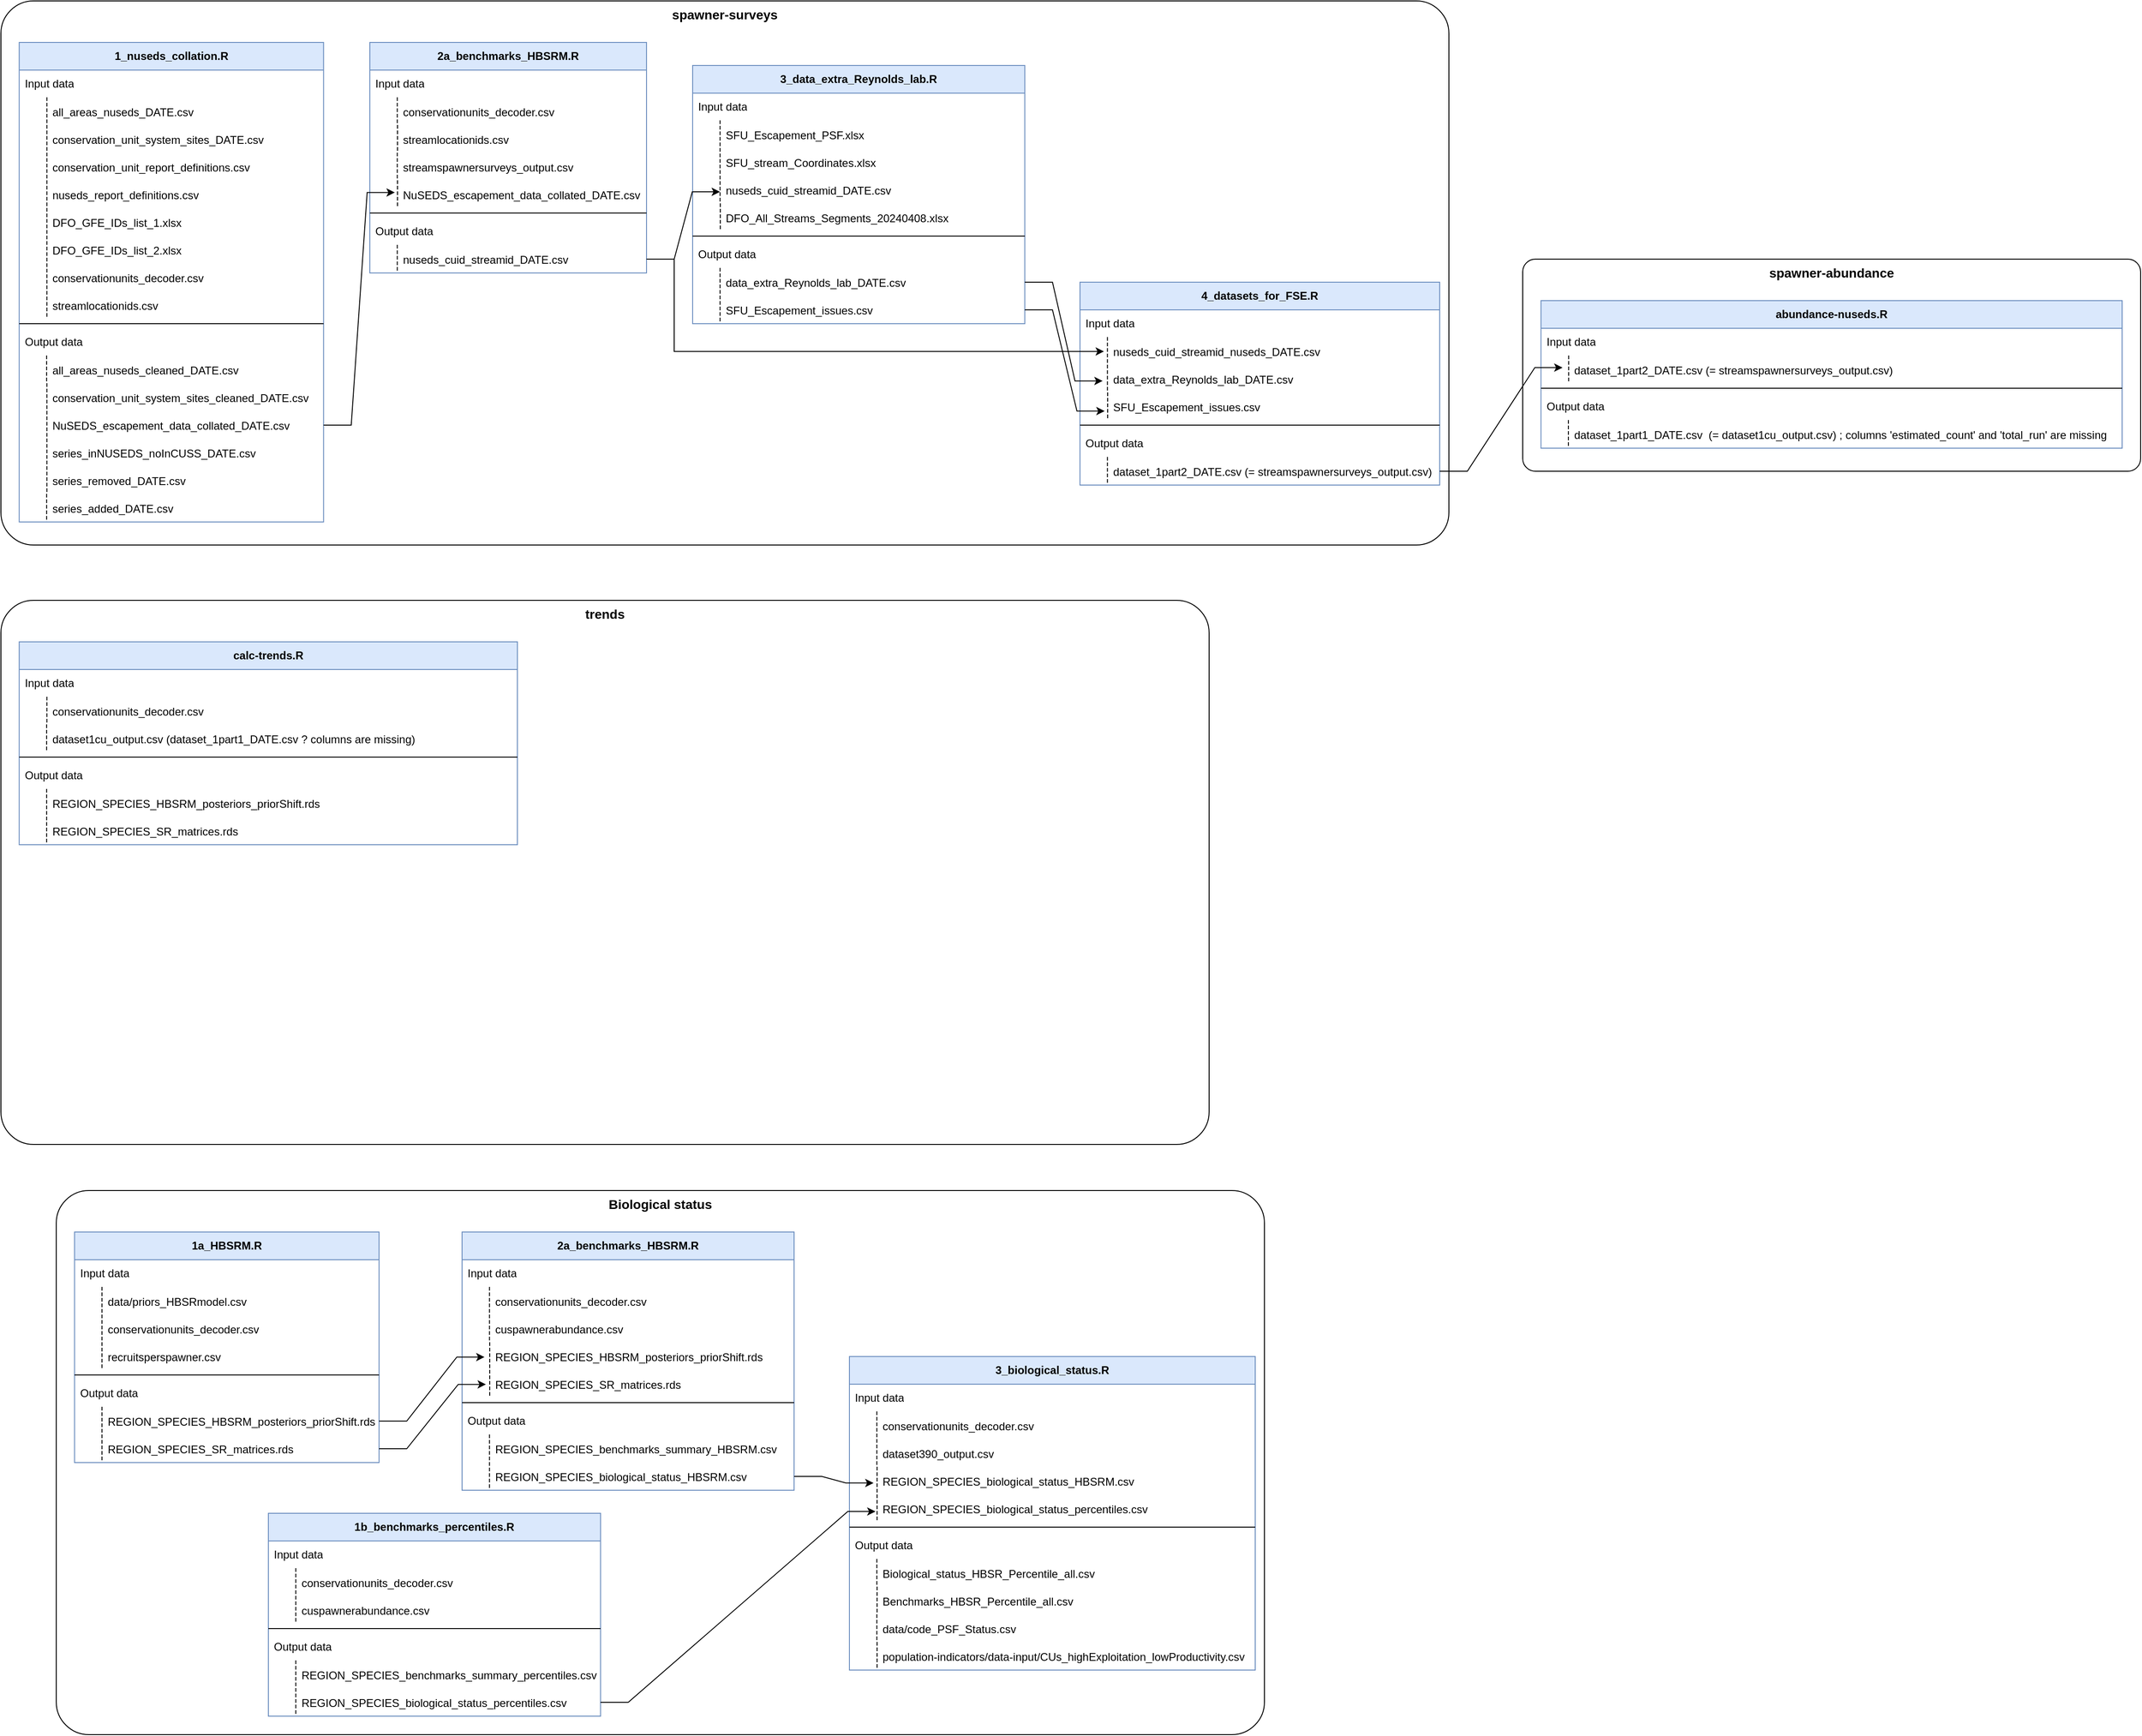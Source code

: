 <mxfile version="24.6.2" type="github">
  <diagram id="C5RBs43oDa-KdzZeNtuy" name="Page-1">
    <mxGraphModel dx="2603" dy="2607" grid="1" gridSize="10" guides="1" tooltips="1" connect="1" arrows="1" fold="1" page="1" pageScale="1" pageWidth="1920" pageHeight="1200" math="0" shadow="0">
      <root>
        <mxCell id="WIyWlLk6GJQsqaUBKTNV-0" />
        <mxCell id="WIyWlLk6GJQsqaUBKTNV-1" parent="WIyWlLk6GJQsqaUBKTNV-0" />
        <mxCell id="khTtqg0wwVwJtDz728x1-9" value="&lt;b style=&quot;&quot;&gt;&lt;font style=&quot;font-size: 14px;&quot;&gt;Biological status&lt;/font&gt;&lt;/b&gt;" style="rounded=1;whiteSpace=wrap;html=1;direction=west;verticalAlign=top;container=1;arcSize=6;fontSize=12;" parent="WIyWlLk6GJQsqaUBKTNV-1" vertex="1">
          <mxGeometry x="100" y="120" width="1310" height="590" as="geometry">
            <mxRectangle x="130" y="-1150" width="140" height="30" as="alternateBounds" />
          </mxGeometry>
        </mxCell>
        <mxCell id="YXvkPUyqIe6JMjW3pNhc-0" value="&lt;font style=&quot;font-size: 12px;&quot;&gt;&lt;b&gt;1a_HBSRM.R&lt;/b&gt;&lt;/font&gt;" style="swimlane;fontStyle=0;childLayout=stackLayout;horizontal=1;startSize=30;horizontalStack=0;resizeParent=1;resizeParentMax=0;resizeLast=0;collapsible=1;marginBottom=0;whiteSpace=wrap;html=1;movable=1;resizable=1;rotatable=1;deletable=1;editable=1;locked=0;connectable=1;fillColor=#dae8fc;strokeColor=#6c8ebf;fontSize=12;" parent="khTtqg0wwVwJtDz728x1-9" vertex="1">
          <mxGeometry x="19.83" y="45" width="330.17" height="250" as="geometry" />
        </mxCell>
        <mxCell id="YXvkPUyqIe6JMjW3pNhc-1" value="Input data" style="text;strokeColor=none;fillColor=none;align=left;verticalAlign=middle;spacingLeft=4;spacingRight=4;overflow=hidden;points=[[0,0.5],[1,0.5]];portConstraint=eastwest;rotatable=1;whiteSpace=wrap;html=1;movable=1;resizable=1;deletable=1;editable=1;locked=0;connectable=1;fontSize=12;" parent="YXvkPUyqIe6JMjW3pNhc-0" vertex="1">
          <mxGeometry y="30" width="330.17" height="30" as="geometry" />
        </mxCell>
        <mxCell id="YXvkPUyqIe6JMjW3pNhc-18" value="data/priors_HBSRmodel.csv" style="shape=partialRectangle;fillColor=none;align=left;verticalAlign=middle;strokeColor=none;spacingLeft=34;rotatable=1;points=[[0,0.5],[1,0.5]];portConstraint=eastwest;dropTarget=0;movable=1;resizable=1;deletable=1;editable=1;locked=0;connectable=1;fontSize=12;" parent="YXvkPUyqIe6JMjW3pNhc-0" vertex="1">
          <mxGeometry y="60" width="330.17" height="30" as="geometry" />
        </mxCell>
        <mxCell id="YXvkPUyqIe6JMjW3pNhc-19" value="" style="shape=partialRectangle;top=0;left=0;bottom=0;fillColor=none;stokeWidth=1;dashed=1;align=left;verticalAlign=middle;spacingLeft=4;spacingRight=4;overflow=hidden;rotatable=1;points=[];portConstraint=eastwest;part=1;movable=1;resizable=1;deletable=1;editable=1;locked=0;connectable=1;fontSize=12;" parent="YXvkPUyqIe6JMjW3pNhc-18" vertex="1" connectable="0">
          <mxGeometry width="29.743" height="30" as="geometry" />
        </mxCell>
        <mxCell id="YXvkPUyqIe6JMjW3pNhc-16" value="conservationunits_decoder.csv" style="shape=partialRectangle;fillColor=none;align=left;verticalAlign=middle;strokeColor=none;spacingLeft=34;rotatable=1;points=[[0,0.5],[1,0.5]];portConstraint=eastwest;dropTarget=0;movable=1;resizable=1;deletable=1;editable=1;locked=0;connectable=1;fontSize=12;" parent="YXvkPUyqIe6JMjW3pNhc-0" vertex="1">
          <mxGeometry y="90" width="330.17" height="30" as="geometry" />
        </mxCell>
        <mxCell id="YXvkPUyqIe6JMjW3pNhc-17" value="" style="shape=partialRectangle;top=0;left=0;bottom=0;fillColor=none;stokeWidth=1;dashed=1;align=left;verticalAlign=middle;spacingLeft=4;spacingRight=4;overflow=hidden;rotatable=1;points=[];portConstraint=eastwest;part=1;movable=1;resizable=1;deletable=1;editable=1;locked=0;connectable=1;fontSize=12;" parent="YXvkPUyqIe6JMjW3pNhc-16" vertex="1" connectable="0">
          <mxGeometry width="29.743" height="30" as="geometry" />
        </mxCell>
        <mxCell id="YXvkPUyqIe6JMjW3pNhc-9" value="recruitsperspawner.csv" style="shape=partialRectangle;fillColor=none;align=left;verticalAlign=middle;strokeColor=none;spacingLeft=34;rotatable=1;points=[[0,0.5],[1,0.5]];portConstraint=eastwest;dropTarget=0;movable=1;resizable=1;deletable=1;editable=1;locked=0;connectable=1;fontSize=12;" parent="YXvkPUyqIe6JMjW3pNhc-0" vertex="1">
          <mxGeometry y="120" width="330.17" height="30" as="geometry" />
        </mxCell>
        <mxCell id="YXvkPUyqIe6JMjW3pNhc-10" value="" style="shape=partialRectangle;top=0;left=0;bottom=0;fillColor=none;stokeWidth=1;dashed=1;align=left;verticalAlign=middle;spacingLeft=4;spacingRight=4;overflow=hidden;rotatable=1;points=[];portConstraint=eastwest;part=1;movable=1;resizable=1;deletable=1;editable=1;locked=0;connectable=1;fontSize=12;" parent="YXvkPUyqIe6JMjW3pNhc-9" vertex="1" connectable="0">
          <mxGeometry width="29.743" height="30" as="geometry" />
        </mxCell>
        <mxCell id="YXvkPUyqIe6JMjW3pNhc-11" value="" style="line;strokeWidth=1;rotatable=1;dashed=0;labelPosition=right;align=left;verticalAlign=middle;spacingTop=0;spacingLeft=6;points=[];portConstraint=eastwest;movable=1;resizable=1;deletable=1;editable=1;locked=0;connectable=1;fontSize=12;" parent="YXvkPUyqIe6JMjW3pNhc-0" vertex="1">
          <mxGeometry y="150" width="330.17" height="10" as="geometry" />
        </mxCell>
        <mxCell id="YXvkPUyqIe6JMjW3pNhc-2" value="Output data" style="text;strokeColor=none;fillColor=none;align=left;verticalAlign=middle;spacingLeft=4;spacingRight=4;overflow=hidden;points=[[0,0.5],[1,0.5]];portConstraint=eastwest;rotatable=1;whiteSpace=wrap;html=1;movable=1;resizable=1;deletable=1;editable=1;locked=0;connectable=1;fontSize=12;" parent="YXvkPUyqIe6JMjW3pNhc-0" vertex="1">
          <mxGeometry y="160" width="330.17" height="30" as="geometry" />
        </mxCell>
        <mxCell id="YXvkPUyqIe6JMjW3pNhc-22" value="REGION_SPECIES_HBSRM_posteriors_priorShift.rds" style="shape=partialRectangle;fillColor=none;align=left;verticalAlign=middle;strokeColor=none;spacingLeft=34;rotatable=1;points=[[0,0.5],[1,0.5]];portConstraint=eastwest;dropTarget=0;movable=1;resizable=1;deletable=1;editable=1;locked=0;connectable=1;fontSize=12;" parent="YXvkPUyqIe6JMjW3pNhc-0" vertex="1">
          <mxGeometry y="190" width="330.17" height="30" as="geometry" />
        </mxCell>
        <mxCell id="YXvkPUyqIe6JMjW3pNhc-23" value="" style="shape=partialRectangle;top=0;left=0;bottom=0;fillColor=none;stokeWidth=1;dashed=1;align=left;verticalAlign=middle;spacingLeft=4;spacingRight=4;overflow=hidden;rotatable=1;points=[];portConstraint=eastwest;part=1;movable=1;resizable=1;deletable=1;editable=1;locked=0;connectable=1;fontSize=12;" parent="YXvkPUyqIe6JMjW3pNhc-22" vertex="1" connectable="0">
          <mxGeometry width="29.743" height="30" as="geometry" />
        </mxCell>
        <mxCell id="YXvkPUyqIe6JMjW3pNhc-14" value="REGION_SPECIES_SR_matrices.rds" style="shape=partialRectangle;fillColor=none;align=left;verticalAlign=middle;strokeColor=none;spacingLeft=34;rotatable=1;points=[[0,0.5],[1,0.5]];portConstraint=eastwest;dropTarget=0;movable=1;resizable=1;deletable=1;editable=1;locked=0;connectable=1;fontSize=12;" parent="YXvkPUyqIe6JMjW3pNhc-0" vertex="1">
          <mxGeometry y="220" width="330.17" height="30" as="geometry" />
        </mxCell>
        <mxCell id="YXvkPUyqIe6JMjW3pNhc-15" value="" style="shape=partialRectangle;top=0;left=0;bottom=0;fillColor=none;stokeWidth=1;dashed=1;align=left;verticalAlign=middle;spacingLeft=4;spacingRight=4;overflow=hidden;rotatable=1;points=[];portConstraint=eastwest;part=1;movable=1;resizable=1;deletable=1;editable=1;locked=0;connectable=1;fontSize=12;" parent="YXvkPUyqIe6JMjW3pNhc-14" vertex="1" connectable="0">
          <mxGeometry width="29.743" height="30" as="geometry" />
        </mxCell>
        <mxCell id="YXvkPUyqIe6JMjW3pNhc-40" value="&lt;font style=&quot;font-size: 12px;&quot;&gt;&lt;b&gt;1b_benchmarks_percentiles.R&lt;/b&gt;&lt;/font&gt;" style="swimlane;fontStyle=0;childLayout=stackLayout;horizontal=1;startSize=30;horizontalStack=0;resizeParent=1;resizeParentMax=0;resizeLast=0;collapsible=1;marginBottom=0;whiteSpace=wrap;html=1;movable=1;resizable=1;rotatable=1;deletable=1;editable=1;locked=0;connectable=1;fillColor=#dae8fc;strokeColor=#6c8ebf;fontSize=12;" parent="khTtqg0wwVwJtDz728x1-9" vertex="1">
          <mxGeometry x="230" y="350" width="360.17" height="220" as="geometry" />
        </mxCell>
        <mxCell id="YXvkPUyqIe6JMjW3pNhc-41" value="Input data" style="text;strokeColor=none;fillColor=none;align=left;verticalAlign=middle;spacingLeft=4;spacingRight=4;overflow=hidden;points=[[0,0.5],[1,0.5]];portConstraint=eastwest;rotatable=1;whiteSpace=wrap;html=1;movable=1;resizable=1;deletable=1;editable=1;locked=0;connectable=1;fontSize=12;" parent="YXvkPUyqIe6JMjW3pNhc-40" vertex="1">
          <mxGeometry y="30" width="360.17" height="30" as="geometry" />
        </mxCell>
        <mxCell id="YXvkPUyqIe6JMjW3pNhc-44" value="conservationunits_decoder.csv" style="shape=partialRectangle;fillColor=none;align=left;verticalAlign=middle;strokeColor=none;spacingLeft=34;rotatable=1;points=[[0,0.5],[1,0.5]];portConstraint=eastwest;dropTarget=0;movable=1;resizable=1;deletable=1;editable=1;locked=0;connectable=1;fontSize=12;" parent="YXvkPUyqIe6JMjW3pNhc-40" vertex="1">
          <mxGeometry y="60" width="360.17" height="30" as="geometry" />
        </mxCell>
        <mxCell id="YXvkPUyqIe6JMjW3pNhc-45" value="" style="shape=partialRectangle;top=0;left=0;bottom=0;fillColor=none;stokeWidth=1;dashed=1;align=left;verticalAlign=middle;spacingLeft=4;spacingRight=4;overflow=hidden;rotatable=1;points=[];portConstraint=eastwest;part=1;movable=1;resizable=1;deletable=1;editable=1;locked=0;connectable=1;fontSize=12;" parent="YXvkPUyqIe6JMjW3pNhc-44" vertex="1" connectable="0">
          <mxGeometry width="29.743" height="30" as="geometry" />
        </mxCell>
        <mxCell id="YXvkPUyqIe6JMjW3pNhc-46" value="cuspawnerabundance.csv" style="shape=partialRectangle;fillColor=none;align=left;verticalAlign=middle;strokeColor=none;spacingLeft=34;rotatable=1;points=[[0,0.5],[1,0.5]];portConstraint=eastwest;dropTarget=0;movable=1;resizable=1;deletable=1;editable=1;locked=0;connectable=1;fontSize=12;" parent="YXvkPUyqIe6JMjW3pNhc-40" vertex="1">
          <mxGeometry y="90" width="360.17" height="30" as="geometry" />
        </mxCell>
        <mxCell id="YXvkPUyqIe6JMjW3pNhc-47" value="" style="shape=partialRectangle;top=0;left=0;bottom=0;fillColor=none;stokeWidth=1;dashed=1;align=left;verticalAlign=middle;spacingLeft=4;spacingRight=4;overflow=hidden;rotatable=1;points=[];portConstraint=eastwest;part=1;movable=1;resizable=1;deletable=1;editable=1;locked=0;connectable=1;fontSize=12;" parent="YXvkPUyqIe6JMjW3pNhc-46" vertex="1" connectable="0">
          <mxGeometry width="29.743" height="30" as="geometry" />
        </mxCell>
        <mxCell id="YXvkPUyqIe6JMjW3pNhc-48" value="" style="line;strokeWidth=1;rotatable=1;dashed=0;labelPosition=right;align=left;verticalAlign=middle;spacingTop=0;spacingLeft=6;points=[];portConstraint=eastwest;movable=1;resizable=1;deletable=1;editable=1;locked=0;connectable=1;fontSize=12;" parent="YXvkPUyqIe6JMjW3pNhc-40" vertex="1">
          <mxGeometry y="120" width="360.17" height="10" as="geometry" />
        </mxCell>
        <mxCell id="YXvkPUyqIe6JMjW3pNhc-49" value="Output data" style="text;strokeColor=none;fillColor=none;align=left;verticalAlign=middle;spacingLeft=4;spacingRight=4;overflow=hidden;points=[[0,0.5],[1,0.5]];portConstraint=eastwest;rotatable=1;whiteSpace=wrap;html=1;movable=1;resizable=1;deletable=1;editable=1;locked=0;connectable=1;fontSize=12;" parent="YXvkPUyqIe6JMjW3pNhc-40" vertex="1">
          <mxGeometry y="130" width="360.17" height="30" as="geometry" />
        </mxCell>
        <mxCell id="YXvkPUyqIe6JMjW3pNhc-50" value="REGION_SPECIES_benchmarks_summary_percentiles.csv" style="shape=partialRectangle;fillColor=none;align=left;verticalAlign=middle;strokeColor=none;spacingLeft=34;rotatable=1;points=[[0,0.5],[1,0.5]];portConstraint=eastwest;dropTarget=0;movable=1;resizable=1;deletable=1;editable=1;locked=0;connectable=1;fontSize=12;" parent="YXvkPUyqIe6JMjW3pNhc-40" vertex="1">
          <mxGeometry y="160" width="360.17" height="30" as="geometry" />
        </mxCell>
        <mxCell id="YXvkPUyqIe6JMjW3pNhc-51" value="" style="shape=partialRectangle;top=0;left=0;bottom=0;fillColor=none;stokeWidth=1;dashed=1;align=left;verticalAlign=middle;spacingLeft=4;spacingRight=4;overflow=hidden;rotatable=1;points=[];portConstraint=eastwest;part=1;movable=1;resizable=1;deletable=1;editable=1;locked=0;connectable=1;fontSize=12;" parent="YXvkPUyqIe6JMjW3pNhc-50" vertex="1" connectable="0">
          <mxGeometry width="29.743" height="30" as="geometry" />
        </mxCell>
        <mxCell id="YXvkPUyqIe6JMjW3pNhc-52" value="REGION_SPECIES_biological_status_percentiles.csv" style="shape=partialRectangle;fillColor=none;align=left;verticalAlign=middle;strokeColor=none;spacingLeft=34;rotatable=1;points=[[0,0.5],[1,0.5]];portConstraint=eastwest;dropTarget=0;movable=1;resizable=1;deletable=1;editable=1;locked=0;connectable=1;fontSize=12;" parent="YXvkPUyqIe6JMjW3pNhc-40" vertex="1">
          <mxGeometry y="190" width="360.17" height="30" as="geometry" />
        </mxCell>
        <mxCell id="YXvkPUyqIe6JMjW3pNhc-53" value="" style="shape=partialRectangle;top=0;left=0;bottom=0;fillColor=none;stokeWidth=1;dashed=1;align=left;verticalAlign=middle;spacingLeft=4;spacingRight=4;overflow=hidden;rotatable=1;points=[];portConstraint=eastwest;part=1;movable=1;resizable=1;deletable=1;editable=1;locked=0;connectable=1;fontSize=12;" parent="YXvkPUyqIe6JMjW3pNhc-52" vertex="1" connectable="0">
          <mxGeometry width="29.743" height="30" as="geometry" />
        </mxCell>
        <mxCell id="YXvkPUyqIe6JMjW3pNhc-54" value="&lt;font style=&quot;font-size: 12px;&quot;&gt;&lt;b&gt;2a_benchmarks_HBSRM.R&lt;/b&gt;&lt;/font&gt;" style="swimlane;fontStyle=0;childLayout=stackLayout;horizontal=1;startSize=30;horizontalStack=0;resizeParent=1;resizeParentMax=0;resizeLast=0;collapsible=1;marginBottom=0;whiteSpace=wrap;html=1;movable=1;resizable=1;rotatable=1;deletable=1;editable=1;locked=0;connectable=1;fillColor=#dae8fc;strokeColor=#6c8ebf;fontSize=12;" parent="khTtqg0wwVwJtDz728x1-9" vertex="1">
          <mxGeometry x="440" y="45" width="360" height="280" as="geometry" />
        </mxCell>
        <mxCell id="YXvkPUyqIe6JMjW3pNhc-55" value="Input data" style="text;strokeColor=none;fillColor=none;align=left;verticalAlign=middle;spacingLeft=4;spacingRight=4;overflow=hidden;points=[[0,0.5],[1,0.5]];portConstraint=eastwest;rotatable=1;whiteSpace=wrap;html=1;movable=1;resizable=1;deletable=1;editable=1;locked=0;connectable=1;fontSize=12;" parent="YXvkPUyqIe6JMjW3pNhc-54" vertex="1">
          <mxGeometry y="30" width="360" height="30" as="geometry" />
        </mxCell>
        <mxCell id="YXvkPUyqIe6JMjW3pNhc-56" value="conservationunits_decoder.csv" style="shape=partialRectangle;fillColor=none;align=left;verticalAlign=middle;strokeColor=none;spacingLeft=34;rotatable=1;points=[[0,0.5],[1,0.5]];portConstraint=eastwest;dropTarget=0;movable=1;resizable=1;deletable=1;editable=1;locked=0;connectable=1;fontSize=12;" parent="YXvkPUyqIe6JMjW3pNhc-54" vertex="1">
          <mxGeometry y="60" width="360" height="30" as="geometry" />
        </mxCell>
        <mxCell id="YXvkPUyqIe6JMjW3pNhc-57" value="" style="shape=partialRectangle;top=0;left=0;bottom=0;fillColor=none;stokeWidth=1;dashed=1;align=left;verticalAlign=middle;spacingLeft=4;spacingRight=4;overflow=hidden;rotatable=1;points=[];portConstraint=eastwest;part=1;movable=1;resizable=1;deletable=1;editable=1;locked=0;connectable=1;fontSize=12;" parent="YXvkPUyqIe6JMjW3pNhc-56" vertex="1" connectable="0">
          <mxGeometry width="29.743" height="30" as="geometry" />
        </mxCell>
        <mxCell id="YXvkPUyqIe6JMjW3pNhc-58" value="cuspawnerabundance.csv" style="shape=partialRectangle;fillColor=none;align=left;verticalAlign=middle;strokeColor=none;spacingLeft=34;rotatable=1;points=[[0,0.5],[1,0.5]];portConstraint=eastwest;dropTarget=0;movable=1;resizable=1;deletable=1;editable=1;locked=0;connectable=1;fontSize=12;" parent="YXvkPUyqIe6JMjW3pNhc-54" vertex="1">
          <mxGeometry y="90" width="360" height="30" as="geometry" />
        </mxCell>
        <mxCell id="YXvkPUyqIe6JMjW3pNhc-59" value="" style="shape=partialRectangle;top=0;left=0;bottom=0;fillColor=none;stokeWidth=1;dashed=1;align=left;verticalAlign=middle;spacingLeft=4;spacingRight=4;overflow=hidden;rotatable=1;points=[];portConstraint=eastwest;part=1;movable=1;resizable=1;deletable=1;editable=1;locked=0;connectable=1;fontSize=12;" parent="YXvkPUyqIe6JMjW3pNhc-58" vertex="1" connectable="0">
          <mxGeometry width="29.743" height="30" as="geometry" />
        </mxCell>
        <mxCell id="YXvkPUyqIe6JMjW3pNhc-77" value="REGION_SPECIES_HBSRM_posteriors_priorShift.rds" style="shape=partialRectangle;fillColor=none;align=left;verticalAlign=middle;strokeColor=none;spacingLeft=34;rotatable=1;points=[[0,0.5],[1,0.5]];portConstraint=eastwest;dropTarget=0;movable=1;resizable=1;deletable=1;editable=1;locked=0;connectable=1;fontSize=12;" parent="YXvkPUyqIe6JMjW3pNhc-54" vertex="1">
          <mxGeometry y="120" width="360" height="30" as="geometry" />
        </mxCell>
        <mxCell id="YXvkPUyqIe6JMjW3pNhc-78" value="" style="shape=partialRectangle;top=0;left=0;bottom=0;fillColor=none;stokeWidth=1;dashed=1;align=left;verticalAlign=middle;spacingLeft=4;spacingRight=4;overflow=hidden;rotatable=1;points=[];portConstraint=eastwest;part=1;movable=1;resizable=1;deletable=1;editable=1;locked=0;connectable=1;fontSize=12;" parent="YXvkPUyqIe6JMjW3pNhc-77" vertex="1" connectable="0">
          <mxGeometry width="30" height="30" as="geometry" />
        </mxCell>
        <mxCell id="YXvkPUyqIe6JMjW3pNhc-71" value="REGION_SPECIES_SR_matrices.rds" style="shape=partialRectangle;fillColor=none;align=left;verticalAlign=middle;strokeColor=none;spacingLeft=34;rotatable=1;points=[[0,0.5],[1,0.5]];portConstraint=eastwest;dropTarget=0;movable=1;resizable=1;deletable=1;editable=1;locked=0;connectable=1;fontSize=12;" parent="YXvkPUyqIe6JMjW3pNhc-54" vertex="1">
          <mxGeometry y="150" width="360" height="30" as="geometry" />
        </mxCell>
        <mxCell id="YXvkPUyqIe6JMjW3pNhc-72" value="" style="shape=partialRectangle;top=0;left=0;bottom=0;fillColor=none;stokeWidth=1;dashed=1;align=left;verticalAlign=middle;spacingLeft=4;spacingRight=4;overflow=hidden;rotatable=1;points=[];portConstraint=eastwest;part=1;movable=1;resizable=1;deletable=1;editable=1;locked=0;connectable=1;fontSize=12;" parent="YXvkPUyqIe6JMjW3pNhc-71" vertex="1" connectable="0">
          <mxGeometry width="30" height="30" as="geometry" />
        </mxCell>
        <mxCell id="YXvkPUyqIe6JMjW3pNhc-60" value="" style="line;strokeWidth=1;rotatable=1;dashed=0;labelPosition=right;align=left;verticalAlign=middle;spacingTop=0;spacingLeft=6;points=[];portConstraint=eastwest;movable=1;resizable=1;deletable=1;editable=1;locked=0;connectable=1;fontSize=12;" parent="YXvkPUyqIe6JMjW3pNhc-54" vertex="1">
          <mxGeometry y="180" width="360" height="10" as="geometry" />
        </mxCell>
        <mxCell id="YXvkPUyqIe6JMjW3pNhc-61" value="Output data" style="text;strokeColor=none;fillColor=none;align=left;verticalAlign=middle;spacingLeft=4;spacingRight=4;overflow=hidden;points=[[0,0.5],[1,0.5]];portConstraint=eastwest;rotatable=1;whiteSpace=wrap;html=1;movable=1;resizable=1;deletable=1;editable=1;locked=0;connectable=1;fontSize=12;" parent="YXvkPUyqIe6JMjW3pNhc-54" vertex="1">
          <mxGeometry y="190" width="360" height="30" as="geometry" />
        </mxCell>
        <mxCell id="YXvkPUyqIe6JMjW3pNhc-62" value="REGION_SPECIES_benchmarks_summary_HBSRM.csv" style="shape=partialRectangle;fillColor=none;align=left;verticalAlign=middle;strokeColor=none;spacingLeft=34;rotatable=1;points=[[0,0.5],[1,0.5]];portConstraint=eastwest;dropTarget=0;movable=1;resizable=1;deletable=1;editable=1;locked=0;connectable=1;fontSize=12;" parent="YXvkPUyqIe6JMjW3pNhc-54" vertex="1">
          <mxGeometry y="220" width="360" height="30" as="geometry" />
        </mxCell>
        <mxCell id="YXvkPUyqIe6JMjW3pNhc-63" value="" style="shape=partialRectangle;top=0;left=0;bottom=0;fillColor=none;stokeWidth=1;dashed=1;align=left;verticalAlign=middle;spacingLeft=4;spacingRight=4;overflow=hidden;rotatable=1;points=[];portConstraint=eastwest;part=1;movable=1;resizable=1;deletable=1;editable=1;locked=0;connectable=1;fontSize=12;" parent="YXvkPUyqIe6JMjW3pNhc-62" vertex="1" connectable="0">
          <mxGeometry width="29.743" height="30" as="geometry" />
        </mxCell>
        <mxCell id="YXvkPUyqIe6JMjW3pNhc-64" value="REGION_SPECIES_biological_status_HBSRM.csv" style="shape=partialRectangle;fillColor=none;align=left;verticalAlign=middle;strokeColor=none;spacingLeft=34;rotatable=1;points=[[0,0.5],[1,0.5]];portConstraint=eastwest;dropTarget=0;movable=1;resizable=1;deletable=1;editable=1;locked=0;connectable=1;fontSize=12;" parent="YXvkPUyqIe6JMjW3pNhc-54" vertex="1">
          <mxGeometry y="250" width="360" height="30" as="geometry" />
        </mxCell>
        <mxCell id="YXvkPUyqIe6JMjW3pNhc-65" value="" style="shape=partialRectangle;top=0;left=0;bottom=0;fillColor=none;stokeWidth=1;dashed=1;align=left;verticalAlign=middle;spacingLeft=4;spacingRight=4;overflow=hidden;rotatable=1;points=[];portConstraint=eastwest;part=1;movable=1;resizable=1;deletable=1;editable=1;locked=0;connectable=1;fontSize=12;" parent="YXvkPUyqIe6JMjW3pNhc-64" vertex="1" connectable="0">
          <mxGeometry width="29.743" height="30" as="geometry" />
        </mxCell>
        <mxCell id="YXvkPUyqIe6JMjW3pNhc-79" style="edgeStyle=entityRelationEdgeStyle;rounded=0;orthogonalLoop=1;jettySize=auto;html=1;exitX=1;exitY=0.5;exitDx=0;exitDy=0;entryX=0.811;entryY=0.519;entryDx=0;entryDy=0;entryPerimeter=0;movable=1;resizable=1;rotatable=1;deletable=1;editable=1;locked=0;connectable=1;fontSize=12;" parent="khTtqg0wwVwJtDz728x1-9" source="YXvkPUyqIe6JMjW3pNhc-22" target="YXvkPUyqIe6JMjW3pNhc-78" edge="1">
          <mxGeometry relative="1" as="geometry">
            <Array as="points">
              <mxPoint x="577.813" y="134.465" />
            </Array>
          </mxGeometry>
        </mxCell>
        <mxCell id="YXvkPUyqIe6JMjW3pNhc-81" style="edgeStyle=entityRelationEdgeStyle;shape=connector;rounded=0;orthogonalLoop=1;jettySize=auto;html=1;exitX=1;exitY=0.5;exitDx=0;exitDy=0;strokeColor=default;align=center;verticalAlign=middle;fontFamily=Helvetica;fontSize=12;fontColor=default;labelBackgroundColor=default;endArrow=classic;entryX=0.862;entryY=0.507;entryDx=0;entryDy=0;entryPerimeter=0;movable=1;resizable=1;rotatable=1;deletable=1;editable=1;locked=0;connectable=1;" parent="khTtqg0wwVwJtDz728x1-9" source="YXvkPUyqIe6JMjW3pNhc-14" target="YXvkPUyqIe6JMjW3pNhc-72" edge="1">
          <mxGeometry relative="1" as="geometry">
            <mxPoint x="604.688" y="154.36" as="targetPoint" />
          </mxGeometry>
        </mxCell>
        <mxCell id="YXvkPUyqIe6JMjW3pNhc-82" value="&lt;font style=&quot;font-size: 12px;&quot;&gt;&lt;b&gt;3_biological_status.R&lt;/b&gt;&lt;/font&gt;" style="swimlane;fontStyle=0;childLayout=stackLayout;horizontal=1;startSize=30;horizontalStack=0;resizeParent=1;resizeParentMax=0;resizeLast=0;collapsible=1;marginBottom=0;whiteSpace=wrap;html=1;movable=1;resizable=1;rotatable=1;deletable=1;editable=1;locked=0;connectable=1;fillColor=#dae8fc;strokeColor=#6c8ebf;fontSize=12;" parent="khTtqg0wwVwJtDz728x1-9" vertex="1">
          <mxGeometry x="860" y="180" width="440" height="340" as="geometry" />
        </mxCell>
        <mxCell id="YXvkPUyqIe6JMjW3pNhc-83" value="Input data" style="text;strokeColor=none;fillColor=none;align=left;verticalAlign=middle;spacingLeft=4;spacingRight=4;overflow=hidden;points=[[0,0.5],[1,0.5]];portConstraint=eastwest;rotatable=1;whiteSpace=wrap;html=1;movable=1;resizable=1;deletable=1;editable=1;locked=0;connectable=1;fontSize=12;" parent="YXvkPUyqIe6JMjW3pNhc-82" vertex="1">
          <mxGeometry y="30" width="440" height="30" as="geometry" />
        </mxCell>
        <mxCell id="YXvkPUyqIe6JMjW3pNhc-84" value="conservationunits_decoder.csv" style="shape=partialRectangle;fillColor=none;align=left;verticalAlign=middle;strokeColor=none;spacingLeft=34;rotatable=1;points=[[0,0.5],[1,0.5]];portConstraint=eastwest;dropTarget=0;movable=1;resizable=1;deletable=1;editable=1;locked=0;connectable=1;fontSize=12;" parent="YXvkPUyqIe6JMjW3pNhc-82" vertex="1">
          <mxGeometry y="60" width="440" height="30" as="geometry" />
        </mxCell>
        <mxCell id="YXvkPUyqIe6JMjW3pNhc-85" value="" style="shape=partialRectangle;top=0;left=0;bottom=0;fillColor=none;stokeWidth=1;dashed=1;align=left;verticalAlign=middle;spacingLeft=4;spacingRight=4;overflow=hidden;rotatable=1;points=[];portConstraint=eastwest;part=1;movable=1;resizable=1;deletable=1;editable=1;locked=0;connectable=1;fontSize=12;" parent="YXvkPUyqIe6JMjW3pNhc-84" vertex="1" connectable="0">
          <mxGeometry width="29.743" height="30" as="geometry" />
        </mxCell>
        <mxCell id="YXvkPUyqIe6JMjW3pNhc-86" value="dataset390_output.csv" style="shape=partialRectangle;fillColor=none;align=left;verticalAlign=middle;strokeColor=none;spacingLeft=34;rotatable=1;points=[[0,0.5],[1,0.5]];portConstraint=eastwest;dropTarget=0;movable=1;resizable=1;deletable=1;editable=1;locked=0;connectable=1;fontSize=12;" parent="YXvkPUyqIe6JMjW3pNhc-82" vertex="1">
          <mxGeometry y="90" width="440" height="30" as="geometry" />
        </mxCell>
        <mxCell id="YXvkPUyqIe6JMjW3pNhc-87" value="" style="shape=partialRectangle;top=0;left=0;bottom=0;fillColor=none;stokeWidth=1;dashed=1;align=left;verticalAlign=middle;spacingLeft=4;spacingRight=4;overflow=hidden;rotatable=1;points=[];portConstraint=eastwest;part=1;movable=1;resizable=1;deletable=1;editable=1;locked=0;connectable=1;fontSize=12;" parent="YXvkPUyqIe6JMjW3pNhc-86" vertex="1" connectable="0">
          <mxGeometry width="29.743" height="30" as="geometry" />
        </mxCell>
        <mxCell id="YXvkPUyqIe6JMjW3pNhc-96" value="REGION_SPECIES_biological_status_HBSRM.csv" style="shape=partialRectangle;fillColor=none;align=left;verticalAlign=middle;strokeColor=none;spacingLeft=34;rotatable=1;points=[[0,0.5],[1,0.5]];portConstraint=eastwest;dropTarget=0;fontFamily=Helvetica;fontSize=12;fontColor=default;labelBackgroundColor=default;movable=1;resizable=1;deletable=1;editable=1;locked=0;connectable=1;" parent="YXvkPUyqIe6JMjW3pNhc-82" vertex="1">
          <mxGeometry y="120" width="440" height="30" as="geometry" />
        </mxCell>
        <mxCell id="YXvkPUyqIe6JMjW3pNhc-97" value="" style="shape=partialRectangle;top=0;left=0;bottom=0;fillColor=none;stokeWidth=1;dashed=1;align=left;verticalAlign=middle;spacingLeft=4;spacingRight=4;overflow=hidden;rotatable=1;points=[];portConstraint=eastwest;part=1;fontFamily=Helvetica;fontSize=12;fontColor=default;labelBackgroundColor=default;movable=1;resizable=1;deletable=1;editable=1;locked=0;connectable=1;" parent="YXvkPUyqIe6JMjW3pNhc-96" vertex="1" connectable="0">
          <mxGeometry width="30" height="30" as="geometry" />
        </mxCell>
        <mxCell id="YXvkPUyqIe6JMjW3pNhc-102" value="REGION_SPECIES_biological_status_percentiles.csv" style="shape=partialRectangle;fillColor=none;align=left;verticalAlign=middle;strokeColor=none;spacingLeft=34;rotatable=1;points=[[0,0.5],[1,0.5]];portConstraint=eastwest;dropTarget=0;fontFamily=Helvetica;fontSize=12;fontColor=default;labelBackgroundColor=default;movable=1;resizable=1;deletable=1;editable=1;locked=0;connectable=1;" parent="YXvkPUyqIe6JMjW3pNhc-82" vertex="1">
          <mxGeometry y="150" width="440" height="30" as="geometry" />
        </mxCell>
        <mxCell id="YXvkPUyqIe6JMjW3pNhc-103" value="" style="shape=partialRectangle;top=0;left=0;bottom=0;fillColor=none;stokeWidth=1;dashed=1;align=left;verticalAlign=middle;spacingLeft=4;spacingRight=4;overflow=hidden;rotatable=1;points=[];portConstraint=eastwest;part=1;fontFamily=Helvetica;fontSize=12;fontColor=default;labelBackgroundColor=default;movable=1;resizable=1;deletable=1;editable=1;locked=0;connectable=1;" parent="YXvkPUyqIe6JMjW3pNhc-102" vertex="1" connectable="0">
          <mxGeometry width="30" height="30" as="geometry" />
        </mxCell>
        <mxCell id="YXvkPUyqIe6JMjW3pNhc-88" value="" style="line;strokeWidth=1;rotatable=1;dashed=0;labelPosition=right;align=left;verticalAlign=middle;spacingTop=0;spacingLeft=6;points=[];portConstraint=eastwest;movable=1;resizable=1;deletable=1;editable=1;locked=0;connectable=1;fontSize=12;" parent="YXvkPUyqIe6JMjW3pNhc-82" vertex="1">
          <mxGeometry y="180" width="440" height="10" as="geometry" />
        </mxCell>
        <mxCell id="YXvkPUyqIe6JMjW3pNhc-89" value="Output data" style="text;strokeColor=none;fillColor=none;align=left;verticalAlign=middle;spacingLeft=4;spacingRight=4;overflow=hidden;points=[[0,0.5],[1,0.5]];portConstraint=eastwest;rotatable=1;whiteSpace=wrap;html=1;movable=1;resizable=1;deletable=1;editable=1;locked=0;connectable=1;fontSize=12;" parent="YXvkPUyqIe6JMjW3pNhc-82" vertex="1">
          <mxGeometry y="190" width="440" height="30" as="geometry" />
        </mxCell>
        <mxCell id="YXvkPUyqIe6JMjW3pNhc-90" value="Biological_status_HBSR_Percentile_all.csv" style="shape=partialRectangle;fillColor=none;align=left;verticalAlign=middle;strokeColor=none;spacingLeft=34;rotatable=1;points=[[0,0.5],[1,0.5]];portConstraint=eastwest;dropTarget=0;movable=1;resizable=1;deletable=1;editable=1;locked=0;connectable=1;fontSize=12;" parent="YXvkPUyqIe6JMjW3pNhc-82" vertex="1">
          <mxGeometry y="220" width="440" height="30" as="geometry" />
        </mxCell>
        <mxCell id="YXvkPUyqIe6JMjW3pNhc-91" value="" style="shape=partialRectangle;top=0;left=0;bottom=0;fillColor=none;stokeWidth=1;dashed=1;align=left;verticalAlign=middle;spacingLeft=4;spacingRight=4;overflow=hidden;rotatable=1;points=[];portConstraint=eastwest;part=1;movable=1;resizable=1;deletable=1;editable=1;locked=0;connectable=1;fontSize=12;" parent="YXvkPUyqIe6JMjW3pNhc-90" vertex="1" connectable="0">
          <mxGeometry width="29.743" height="30" as="geometry" />
        </mxCell>
        <mxCell id="YXvkPUyqIe6JMjW3pNhc-100" value="Benchmarks_HBSR_Percentile_all.csv" style="shape=partialRectangle;fillColor=none;align=left;verticalAlign=middle;strokeColor=none;spacingLeft=34;rotatable=1;points=[[0,0.5],[1,0.5]];portConstraint=eastwest;dropTarget=0;fontFamily=Helvetica;fontSize=12;fontColor=default;labelBackgroundColor=default;movable=1;resizable=1;deletable=1;editable=1;locked=0;connectable=1;" parent="YXvkPUyqIe6JMjW3pNhc-82" vertex="1">
          <mxGeometry y="250" width="440" height="30" as="geometry" />
        </mxCell>
        <mxCell id="YXvkPUyqIe6JMjW3pNhc-101" value="" style="shape=partialRectangle;top=0;left=0;bottom=0;fillColor=none;stokeWidth=1;dashed=1;align=left;verticalAlign=middle;spacingLeft=4;spacingRight=4;overflow=hidden;rotatable=1;points=[];portConstraint=eastwest;part=1;fontFamily=Helvetica;fontSize=12;fontColor=default;labelBackgroundColor=default;movable=1;resizable=1;deletable=1;editable=1;locked=0;connectable=1;" parent="YXvkPUyqIe6JMjW3pNhc-100" vertex="1" connectable="0">
          <mxGeometry width="30" height="30" as="geometry" />
        </mxCell>
        <mxCell id="YXvkPUyqIe6JMjW3pNhc-92" value="data/code_PSF_Status.csv" style="shape=partialRectangle;fillColor=none;align=left;verticalAlign=middle;strokeColor=none;spacingLeft=34;rotatable=1;points=[[0,0.5],[1,0.5]];portConstraint=eastwest;dropTarget=0;movable=1;resizable=1;deletable=1;editable=1;locked=0;connectable=1;fontSize=12;" parent="YXvkPUyqIe6JMjW3pNhc-82" vertex="1">
          <mxGeometry y="280" width="440" height="30" as="geometry" />
        </mxCell>
        <mxCell id="YXvkPUyqIe6JMjW3pNhc-93" value="" style="shape=partialRectangle;top=0;left=0;bottom=0;fillColor=none;stokeWidth=1;dashed=1;align=left;verticalAlign=middle;spacingLeft=4;spacingRight=4;overflow=hidden;rotatable=1;points=[];portConstraint=eastwest;part=1;movable=1;resizable=1;deletable=1;editable=1;locked=0;connectable=1;fontSize=12;" parent="YXvkPUyqIe6JMjW3pNhc-92" vertex="1" connectable="0">
          <mxGeometry width="29.743" height="30" as="geometry" />
        </mxCell>
        <mxCell id="YXvkPUyqIe6JMjW3pNhc-98" value="population-indicators/data-input/CUs_highExploitation_lowProductivity.csv" style="shape=partialRectangle;fillColor=none;align=left;verticalAlign=middle;strokeColor=none;spacingLeft=34;rotatable=1;points=[[0,0.5],[1,0.5]];portConstraint=eastwest;dropTarget=0;fontFamily=Helvetica;fontSize=12;fontColor=default;labelBackgroundColor=default;movable=1;resizable=1;deletable=1;editable=1;locked=0;connectable=1;" parent="YXvkPUyqIe6JMjW3pNhc-82" vertex="1">
          <mxGeometry y="310" width="440" height="30" as="geometry" />
        </mxCell>
        <mxCell id="YXvkPUyqIe6JMjW3pNhc-99" value="" style="shape=partialRectangle;top=0;left=0;bottom=0;fillColor=none;stokeWidth=1;dashed=1;align=left;verticalAlign=middle;spacingLeft=4;spacingRight=4;overflow=hidden;rotatable=1;points=[];portConstraint=eastwest;part=1;fontFamily=Helvetica;fontSize=12;fontColor=default;labelBackgroundColor=default;movable=1;resizable=1;deletable=1;editable=1;locked=0;connectable=1;" parent="YXvkPUyqIe6JMjW3pNhc-98" vertex="1" connectable="0">
          <mxGeometry width="30" height="30" as="geometry" />
        </mxCell>
        <mxCell id="YXvkPUyqIe6JMjW3pNhc-104" style="edgeStyle=entityRelationEdgeStyle;shape=connector;rounded=0;orthogonalLoop=1;jettySize=auto;html=1;exitX=1;exitY=0.5;exitDx=0;exitDy=0;strokeColor=default;align=center;verticalAlign=middle;fontFamily=Helvetica;fontSize=12;fontColor=default;labelBackgroundColor=default;endArrow=classic;entryX=0.871;entryY=0.571;entryDx=0;entryDy=0;entryPerimeter=0;movable=1;resizable=1;rotatable=1;deletable=1;editable=1;locked=0;connectable=1;" parent="khTtqg0wwVwJtDz728x1-9" source="YXvkPUyqIe6JMjW3pNhc-64" target="YXvkPUyqIe6JMjW3pNhc-97" edge="1">
          <mxGeometry relative="1" as="geometry">
            <mxPoint x="808.521" y="233.256" as="targetPoint" />
          </mxGeometry>
        </mxCell>
        <mxCell id="YXvkPUyqIe6JMjW3pNhc-107" style="edgeStyle=entityRelationEdgeStyle;shape=connector;rounded=0;orthogonalLoop=1;jettySize=auto;html=1;exitX=1;exitY=0.5;exitDx=0;exitDy=0;entryX=0.942;entryY=0.602;entryDx=0;entryDy=0;entryPerimeter=0;strokeColor=default;align=center;verticalAlign=middle;fontFamily=Helvetica;fontSize=12;fontColor=default;labelBackgroundColor=default;endArrow=classic;movable=1;resizable=1;rotatable=1;deletable=1;editable=1;locked=0;connectable=1;" parent="khTtqg0wwVwJtDz728x1-9" source="YXvkPUyqIe6JMjW3pNhc-52" target="YXvkPUyqIe6JMjW3pNhc-103" edge="1">
          <mxGeometry relative="1" as="geometry" />
        </mxCell>
        <mxCell id="YXvkPUyqIe6JMjW3pNhc-108" value="&lt;b style=&quot;&quot;&gt;&lt;font style=&quot;font-size: 14px;&quot;&gt;spawner-abundance&lt;/font&gt;&lt;/b&gt;" style="rounded=1;whiteSpace=wrap;html=1;direction=west;verticalAlign=top;container=1;arcSize=6;fontSize=12;movable=1;resizable=1;rotatable=1;deletable=1;editable=1;locked=0;connectable=1;" parent="WIyWlLk6GJQsqaUBKTNV-1" vertex="1">
          <mxGeometry x="1690" y="-890" width="670" height="230" as="geometry">
            <mxRectangle x="40" y="-520" width="140" height="30" as="alternateBounds" />
          </mxGeometry>
        </mxCell>
        <mxCell id="YXvkPUyqIe6JMjW3pNhc-109" value="&lt;b&gt;abundance-nuseds.R&lt;/b&gt;" style="swimlane;fontStyle=0;childLayout=stackLayout;horizontal=1;startSize=30;horizontalStack=0;resizeParent=1;resizeParentMax=0;resizeLast=0;collapsible=1;marginBottom=0;whiteSpace=wrap;html=1;movable=1;resizable=1;rotatable=1;deletable=1;editable=1;locked=0;connectable=1;fillColor=#dae8fc;strokeColor=#6c8ebf;fontSize=12;" parent="YXvkPUyqIe6JMjW3pNhc-108" vertex="1">
          <mxGeometry x="19.83" y="45" width="630.17" height="160" as="geometry" />
        </mxCell>
        <mxCell id="YXvkPUyqIe6JMjW3pNhc-110" value="Input data" style="text;strokeColor=none;fillColor=none;align=left;verticalAlign=middle;spacingLeft=4;spacingRight=4;overflow=hidden;points=[[0,0.5],[1,0.5]];portConstraint=eastwest;rotatable=1;whiteSpace=wrap;html=1;movable=1;resizable=1;deletable=1;editable=1;locked=0;connectable=1;fontSize=12;" parent="YXvkPUyqIe6JMjW3pNhc-109" vertex="1">
          <mxGeometry y="30" width="630.17" height="30" as="geometry" />
        </mxCell>
        <mxCell id="YXvkPUyqIe6JMjW3pNhc-183" value="dataset_1part2_DATE.csv (= streamspawnersurveys_output.csv)" style="shape=partialRectangle;fillColor=none;align=left;verticalAlign=middle;strokeColor=none;spacingLeft=34;rotatable=1;points=[[0,0.5],[1,0.5]];portConstraint=eastwest;dropTarget=0;fontFamily=Helvetica;fontSize=12;fontColor=default;labelBackgroundColor=default;movable=1;resizable=1;deletable=1;editable=1;locked=0;connectable=1;" parent="YXvkPUyqIe6JMjW3pNhc-109" vertex="1">
          <mxGeometry y="60" width="630.17" height="30" as="geometry" />
        </mxCell>
        <mxCell id="YXvkPUyqIe6JMjW3pNhc-184" value="" style="shape=partialRectangle;top=0;left=0;bottom=0;fillColor=none;stokeWidth=1;dashed=1;align=left;verticalAlign=middle;spacingLeft=4;spacingRight=4;overflow=hidden;rotatable=1;points=[];portConstraint=eastwest;part=1;fontFamily=Helvetica;fontSize=12;fontColor=default;labelBackgroundColor=default;movable=1;resizable=1;deletable=1;editable=1;locked=0;connectable=1;" parent="YXvkPUyqIe6JMjW3pNhc-183" vertex="1" connectable="0">
          <mxGeometry width="30" height="30" as="geometry" />
        </mxCell>
        <mxCell id="YXvkPUyqIe6JMjW3pNhc-117" value="" style="line;strokeWidth=1;rotatable=1;dashed=0;labelPosition=right;align=left;verticalAlign=middle;spacingTop=0;spacingLeft=6;points=[];portConstraint=eastwest;movable=1;resizable=1;deletable=1;editable=1;locked=0;connectable=1;fontSize=12;" parent="YXvkPUyqIe6JMjW3pNhc-109" vertex="1">
          <mxGeometry y="90" width="630.17" height="10" as="geometry" />
        </mxCell>
        <mxCell id="YXvkPUyqIe6JMjW3pNhc-118" value="Output data" style="text;strokeColor=none;fillColor=none;align=left;verticalAlign=middle;spacingLeft=4;spacingRight=4;overflow=hidden;points=[[0,0.5],[1,0.5]];portConstraint=eastwest;rotatable=1;whiteSpace=wrap;html=1;movable=1;resizable=1;deletable=1;editable=1;locked=0;connectable=1;fontSize=12;" parent="YXvkPUyqIe6JMjW3pNhc-109" vertex="1">
          <mxGeometry y="100" width="630.17" height="30" as="geometry" />
        </mxCell>
        <mxCell id="YXvkPUyqIe6JMjW3pNhc-119" value="dataset_1part1_DATE.csv  (= dataset1cu_output.csv) ; columns &#39;estimated_count&#39; and &#39;total_run&#39; are missing   " style="shape=partialRectangle;fillColor=none;align=left;verticalAlign=middle;strokeColor=none;spacingLeft=34;rotatable=1;points=[[0,0.5],[1,0.5]];portConstraint=eastwest;dropTarget=0;movable=1;resizable=1;deletable=1;editable=1;locked=0;connectable=1;fontSize=12;" parent="YXvkPUyqIe6JMjW3pNhc-109" vertex="1">
          <mxGeometry y="130" width="630.17" height="30" as="geometry" />
        </mxCell>
        <mxCell id="YXvkPUyqIe6JMjW3pNhc-120" value="" style="shape=partialRectangle;top=0;left=0;bottom=0;fillColor=none;stokeWidth=1;dashed=1;align=left;verticalAlign=middle;spacingLeft=4;spacingRight=4;overflow=hidden;rotatable=1;points=[];portConstraint=eastwest;part=1;movable=1;resizable=1;deletable=1;editable=1;locked=0;connectable=1;fontSize=12;" parent="YXvkPUyqIe6JMjW3pNhc-119" vertex="1" connectable="0">
          <mxGeometry width="29.728" height="30" as="geometry" />
        </mxCell>
        <mxCell id="73lWi8Nn5F1RvJv5ag6I-2" value="&lt;b style=&quot;&quot;&gt;&lt;font style=&quot;font-size: 14px;&quot;&gt;spawner-surveys&lt;/font&gt;&lt;/b&gt;" style="rounded=1;whiteSpace=wrap;html=1;direction=west;verticalAlign=top;container=1;arcSize=6;fontSize=12;movable=1;resizable=1;rotatable=1;deletable=1;editable=1;locked=0;connectable=1;" vertex="1" parent="WIyWlLk6GJQsqaUBKTNV-1">
          <mxGeometry x="40" y="-1170" width="1570" height="590" as="geometry">
            <mxRectangle x="40" y="-1170" width="140" height="30" as="alternateBounds" />
          </mxGeometry>
        </mxCell>
        <mxCell id="73lWi8Nn5F1RvJv5ag6I-3" value="&lt;b&gt;1_nuseds_collation.R&lt;/b&gt;" style="swimlane;fontStyle=0;childLayout=stackLayout;horizontal=1;startSize=30;horizontalStack=0;resizeParent=1;resizeParentMax=0;resizeLast=0;collapsible=1;marginBottom=0;whiteSpace=wrap;html=1;movable=1;resizable=1;rotatable=1;deletable=1;editable=1;locked=0;connectable=1;fillColor=#dae8fc;strokeColor=#6c8ebf;fontSize=12;" vertex="1" parent="73lWi8Nn5F1RvJv5ag6I-2">
          <mxGeometry x="19.83" y="45" width="330" height="520" as="geometry" />
        </mxCell>
        <mxCell id="73lWi8Nn5F1RvJv5ag6I-4" value="Input data" style="text;strokeColor=none;fillColor=none;align=left;verticalAlign=middle;spacingLeft=4;spacingRight=4;overflow=hidden;points=[[0,0.5],[1,0.5]];portConstraint=eastwest;rotatable=1;whiteSpace=wrap;html=1;movable=1;resizable=1;deletable=1;editable=1;locked=0;connectable=1;fontSize=12;" vertex="1" parent="73lWi8Nn5F1RvJv5ag6I-3">
          <mxGeometry y="30" width="330" height="30" as="geometry" />
        </mxCell>
        <mxCell id="73lWi8Nn5F1RvJv5ag6I-5" value="all_areas_nuseds_DATE.csv" style="shape=partialRectangle;fillColor=none;align=left;verticalAlign=middle;strokeColor=none;spacingLeft=34;rotatable=1;points=[[0,0.5],[1,0.5]];portConstraint=eastwest;dropTarget=0;fontFamily=Helvetica;fontSize=12;fontColor=default;labelBackgroundColor=default;movable=1;resizable=1;deletable=1;editable=1;locked=0;connectable=1;" vertex="1" parent="73lWi8Nn5F1RvJv5ag6I-3">
          <mxGeometry y="60" width="330" height="30" as="geometry" />
        </mxCell>
        <mxCell id="73lWi8Nn5F1RvJv5ag6I-6" value="" style="shape=partialRectangle;top=0;left=0;bottom=0;fillColor=none;stokeWidth=1;dashed=1;align=left;verticalAlign=middle;spacingLeft=4;spacingRight=4;overflow=hidden;rotatable=1;points=[];portConstraint=eastwest;part=1;fontFamily=Helvetica;fontSize=12;fontColor=default;labelBackgroundColor=default;movable=1;resizable=1;deletable=1;editable=1;locked=0;connectable=1;" vertex="1" connectable="0" parent="73lWi8Nn5F1RvJv5ag6I-5">
          <mxGeometry width="30" height="30" as="geometry" />
        </mxCell>
        <mxCell id="73lWi8Nn5F1RvJv5ag6I-7" value="conservation_unit_system_sites_DATE.csv" style="shape=partialRectangle;fillColor=none;align=left;verticalAlign=middle;strokeColor=none;spacingLeft=34;rotatable=1;points=[[0,0.5],[1,0.5]];portConstraint=eastwest;dropTarget=0;fontFamily=Helvetica;fontSize=12;fontColor=default;labelBackgroundColor=default;movable=1;resizable=1;deletable=1;editable=1;locked=0;connectable=1;" vertex="1" parent="73lWi8Nn5F1RvJv5ag6I-3">
          <mxGeometry y="90" width="330" height="30" as="geometry" />
        </mxCell>
        <mxCell id="73lWi8Nn5F1RvJv5ag6I-8" value="" style="shape=partialRectangle;top=0;left=0;bottom=0;fillColor=none;stokeWidth=1;dashed=1;align=left;verticalAlign=middle;spacingLeft=4;spacingRight=4;overflow=hidden;rotatable=1;points=[];portConstraint=eastwest;part=1;fontFamily=Helvetica;fontSize=12;fontColor=default;labelBackgroundColor=default;movable=1;resizable=1;deletable=1;editable=1;locked=0;connectable=1;" vertex="1" connectable="0" parent="73lWi8Nn5F1RvJv5ag6I-7">
          <mxGeometry width="30" height="30" as="geometry" />
        </mxCell>
        <mxCell id="73lWi8Nn5F1RvJv5ag6I-9" value="conservation_unit_report_definitions.csv" style="shape=partialRectangle;fillColor=none;align=left;verticalAlign=middle;strokeColor=none;spacingLeft=34;rotatable=1;points=[[0,0.5],[1,0.5]];portConstraint=eastwest;dropTarget=0;fontFamily=Helvetica;fontSize=12;fontColor=default;labelBackgroundColor=default;movable=1;resizable=1;deletable=1;editable=1;locked=0;connectable=1;" vertex="1" parent="73lWi8Nn5F1RvJv5ag6I-3">
          <mxGeometry y="120" width="330" height="30" as="geometry" />
        </mxCell>
        <mxCell id="73lWi8Nn5F1RvJv5ag6I-10" value="" style="shape=partialRectangle;top=0;left=0;bottom=0;fillColor=none;stokeWidth=1;dashed=1;align=left;verticalAlign=middle;spacingLeft=4;spacingRight=4;overflow=hidden;rotatable=1;points=[];portConstraint=eastwest;part=1;fontFamily=Helvetica;fontSize=12;fontColor=default;labelBackgroundColor=default;movable=1;resizable=1;deletable=1;editable=1;locked=0;connectable=1;" vertex="1" connectable="0" parent="73lWi8Nn5F1RvJv5ag6I-9">
          <mxGeometry width="30" height="30" as="geometry" />
        </mxCell>
        <mxCell id="73lWi8Nn5F1RvJv5ag6I-11" value="nuseds_report_definitions.csv" style="shape=partialRectangle;fillColor=none;align=left;verticalAlign=middle;strokeColor=none;spacingLeft=34;rotatable=1;points=[[0,0.5],[1,0.5]];portConstraint=eastwest;dropTarget=0;fontFamily=Helvetica;fontSize=12;fontColor=default;labelBackgroundColor=default;movable=1;resizable=1;deletable=1;editable=1;locked=0;connectable=1;" vertex="1" parent="73lWi8Nn5F1RvJv5ag6I-3">
          <mxGeometry y="150" width="330" height="30" as="geometry" />
        </mxCell>
        <mxCell id="73lWi8Nn5F1RvJv5ag6I-12" value="" style="shape=partialRectangle;top=0;left=0;bottom=0;fillColor=none;stokeWidth=1;dashed=1;align=left;verticalAlign=middle;spacingLeft=4;spacingRight=4;overflow=hidden;rotatable=1;points=[];portConstraint=eastwest;part=1;fontFamily=Helvetica;fontSize=12;fontColor=default;labelBackgroundColor=default;movable=1;resizable=1;deletable=1;editable=1;locked=0;connectable=1;" vertex="1" connectable="0" parent="73lWi8Nn5F1RvJv5ag6I-11">
          <mxGeometry width="30" height="30" as="geometry" />
        </mxCell>
        <mxCell id="73lWi8Nn5F1RvJv5ag6I-13" value="DFO_GFE_IDs_list_1.xlsx" style="shape=partialRectangle;fillColor=none;align=left;verticalAlign=middle;strokeColor=none;spacingLeft=34;rotatable=1;points=[[0,0.5],[1,0.5]];portConstraint=eastwest;dropTarget=0;fontFamily=Helvetica;fontSize=12;fontColor=default;labelBackgroundColor=default;movable=1;resizable=1;deletable=1;editable=1;locked=0;connectable=1;" vertex="1" parent="73lWi8Nn5F1RvJv5ag6I-3">
          <mxGeometry y="180" width="330" height="30" as="geometry" />
        </mxCell>
        <mxCell id="73lWi8Nn5F1RvJv5ag6I-14" value="" style="shape=partialRectangle;top=0;left=0;bottom=0;fillColor=none;stokeWidth=1;dashed=1;align=left;verticalAlign=middle;spacingLeft=4;spacingRight=4;overflow=hidden;rotatable=1;points=[];portConstraint=eastwest;part=1;fontFamily=Helvetica;fontSize=12;fontColor=default;labelBackgroundColor=default;movable=1;resizable=1;deletable=1;editable=1;locked=0;connectable=1;" vertex="1" connectable="0" parent="73lWi8Nn5F1RvJv5ag6I-13">
          <mxGeometry width="30" height="30" as="geometry" />
        </mxCell>
        <mxCell id="73lWi8Nn5F1RvJv5ag6I-15" value="DFO_GFE_IDs_list_2.xlsx" style="shape=partialRectangle;fillColor=none;align=left;verticalAlign=middle;strokeColor=none;spacingLeft=34;rotatable=1;points=[[0,0.5],[1,0.5]];portConstraint=eastwest;dropTarget=0;fontFamily=Helvetica;fontSize=12;fontColor=default;labelBackgroundColor=default;movable=1;resizable=1;deletable=1;editable=1;locked=0;connectable=1;" vertex="1" parent="73lWi8Nn5F1RvJv5ag6I-3">
          <mxGeometry y="210" width="330" height="30" as="geometry" />
        </mxCell>
        <mxCell id="73lWi8Nn5F1RvJv5ag6I-16" value="" style="shape=partialRectangle;top=0;left=0;bottom=0;fillColor=none;stokeWidth=1;dashed=1;align=left;verticalAlign=middle;spacingLeft=4;spacingRight=4;overflow=hidden;rotatable=1;points=[];portConstraint=eastwest;part=1;fontFamily=Helvetica;fontSize=12;fontColor=default;labelBackgroundColor=default;movable=1;resizable=1;deletable=1;editable=1;locked=0;connectable=1;" vertex="1" connectable="0" parent="73lWi8Nn5F1RvJv5ag6I-15">
          <mxGeometry width="30" height="30" as="geometry" />
        </mxCell>
        <mxCell id="73lWi8Nn5F1RvJv5ag6I-17" value="conservationunits_decoder.csv" style="shape=partialRectangle;fillColor=none;align=left;verticalAlign=middle;strokeColor=none;spacingLeft=34;rotatable=1;points=[[0,0.5],[1,0.5]];portConstraint=eastwest;dropTarget=0;fontFamily=Helvetica;fontSize=12;fontColor=default;labelBackgroundColor=default;movable=1;resizable=1;deletable=1;editable=1;locked=0;connectable=1;" vertex="1" parent="73lWi8Nn5F1RvJv5ag6I-3">
          <mxGeometry y="240" width="330" height="30" as="geometry" />
        </mxCell>
        <mxCell id="73lWi8Nn5F1RvJv5ag6I-18" value="" style="shape=partialRectangle;top=0;left=0;bottom=0;fillColor=none;stokeWidth=1;dashed=1;align=left;verticalAlign=middle;spacingLeft=4;spacingRight=4;overflow=hidden;rotatable=1;points=[];portConstraint=eastwest;part=1;fontFamily=Helvetica;fontSize=12;fontColor=default;labelBackgroundColor=default;movable=1;resizable=1;deletable=1;editable=1;locked=0;connectable=1;" vertex="1" connectable="0" parent="73lWi8Nn5F1RvJv5ag6I-17">
          <mxGeometry width="30" height="30" as="geometry" />
        </mxCell>
        <mxCell id="73lWi8Nn5F1RvJv5ag6I-19" value="streamlocationids.csv" style="shape=partialRectangle;fillColor=none;align=left;verticalAlign=middle;strokeColor=none;spacingLeft=34;rotatable=1;points=[[0,0.5],[1,0.5]];portConstraint=eastwest;dropTarget=0;fontFamily=Helvetica;fontSize=12;fontColor=default;labelBackgroundColor=default;movable=1;resizable=1;deletable=1;editable=1;locked=0;connectable=1;" vertex="1" parent="73lWi8Nn5F1RvJv5ag6I-3">
          <mxGeometry y="270" width="330" height="30" as="geometry" />
        </mxCell>
        <mxCell id="73lWi8Nn5F1RvJv5ag6I-20" value="" style="shape=partialRectangle;top=0;left=0;bottom=0;fillColor=none;stokeWidth=1;dashed=1;align=left;verticalAlign=middle;spacingLeft=4;spacingRight=4;overflow=hidden;rotatable=1;points=[];portConstraint=eastwest;part=1;fontFamily=Helvetica;fontSize=12;fontColor=default;labelBackgroundColor=default;movable=1;resizable=1;deletable=1;editable=1;locked=0;connectable=1;" vertex="1" connectable="0" parent="73lWi8Nn5F1RvJv5ag6I-19">
          <mxGeometry width="30" height="30" as="geometry" />
        </mxCell>
        <mxCell id="73lWi8Nn5F1RvJv5ag6I-21" value="" style="line;strokeWidth=1;rotatable=1;dashed=0;labelPosition=right;align=left;verticalAlign=middle;spacingTop=0;spacingLeft=6;points=[];portConstraint=eastwest;movable=1;resizable=1;deletable=1;editable=1;locked=0;connectable=1;fontSize=12;" vertex="1" parent="73lWi8Nn5F1RvJv5ag6I-3">
          <mxGeometry y="300" width="330" height="10" as="geometry" />
        </mxCell>
        <mxCell id="73lWi8Nn5F1RvJv5ag6I-22" value="Output data" style="text;strokeColor=none;fillColor=none;align=left;verticalAlign=middle;spacingLeft=4;spacingRight=4;overflow=hidden;points=[[0,0.5],[1,0.5]];portConstraint=eastwest;rotatable=1;whiteSpace=wrap;html=1;movable=1;resizable=1;deletable=1;editable=1;locked=0;connectable=1;fontSize=12;" vertex="1" parent="73lWi8Nn5F1RvJv5ag6I-3">
          <mxGeometry y="310" width="330" height="30" as="geometry" />
        </mxCell>
        <mxCell id="73lWi8Nn5F1RvJv5ag6I-23" value="all_areas_nuseds_cleaned_DATE.csv" style="shape=partialRectangle;fillColor=none;align=left;verticalAlign=middle;strokeColor=none;spacingLeft=34;rotatable=1;points=[[0,0.5],[1,0.5]];portConstraint=eastwest;dropTarget=0;movable=1;resizable=1;deletable=1;editable=1;locked=0;connectable=1;fontSize=12;" vertex="1" parent="73lWi8Nn5F1RvJv5ag6I-3">
          <mxGeometry y="340" width="330" height="30" as="geometry" />
        </mxCell>
        <mxCell id="73lWi8Nn5F1RvJv5ag6I-24" value="" style="shape=partialRectangle;top=0;left=0;bottom=0;fillColor=none;stokeWidth=1;dashed=1;align=left;verticalAlign=middle;spacingLeft=4;spacingRight=4;overflow=hidden;rotatable=1;points=[];portConstraint=eastwest;part=1;movable=1;resizable=1;deletable=1;editable=1;locked=0;connectable=1;fontSize=12;" vertex="1" connectable="0" parent="73lWi8Nn5F1RvJv5ag6I-23">
          <mxGeometry width="29.728" height="30" as="geometry" />
        </mxCell>
        <mxCell id="73lWi8Nn5F1RvJv5ag6I-25" value="conservation_unit_system_sites_cleaned_DATE.csv" style="shape=partialRectangle;fillColor=none;align=left;verticalAlign=middle;strokeColor=none;spacingLeft=34;rotatable=1;points=[[0,0.5],[1,0.5]];portConstraint=eastwest;dropTarget=0;fontFamily=Helvetica;fontSize=12;fontColor=default;labelBackgroundColor=default;movable=1;resizable=1;deletable=1;editable=1;locked=0;connectable=1;" vertex="1" parent="73lWi8Nn5F1RvJv5ag6I-3">
          <mxGeometry y="370" width="330" height="30" as="geometry" />
        </mxCell>
        <mxCell id="73lWi8Nn5F1RvJv5ag6I-26" value="" style="shape=partialRectangle;top=0;left=0;bottom=0;fillColor=none;stokeWidth=1;dashed=1;align=left;verticalAlign=middle;spacingLeft=4;spacingRight=4;overflow=hidden;rotatable=1;points=[];portConstraint=eastwest;part=1;fontFamily=Helvetica;fontSize=12;fontColor=default;labelBackgroundColor=default;movable=1;resizable=1;deletable=1;editable=1;locked=0;connectable=1;" vertex="1" connectable="0" parent="73lWi8Nn5F1RvJv5ag6I-25">
          <mxGeometry width="30" height="30" as="geometry" />
        </mxCell>
        <mxCell id="73lWi8Nn5F1RvJv5ag6I-27" value="NuSEDS_escapement_data_collated_DATE.csv" style="shape=partialRectangle;fillColor=none;align=left;verticalAlign=middle;strokeColor=none;spacingLeft=34;rotatable=1;points=[[0,0.5],[1,0.5]];portConstraint=eastwest;dropTarget=0;fontFamily=Helvetica;fontSize=12;fontColor=default;labelBackgroundColor=default;movable=1;resizable=1;deletable=1;editable=1;locked=0;connectable=1;" vertex="1" parent="73lWi8Nn5F1RvJv5ag6I-3">
          <mxGeometry y="400" width="330" height="30" as="geometry" />
        </mxCell>
        <mxCell id="73lWi8Nn5F1RvJv5ag6I-28" value="" style="shape=partialRectangle;top=0;left=0;bottom=0;fillColor=none;stokeWidth=1;dashed=1;align=left;verticalAlign=middle;spacingLeft=4;spacingRight=4;overflow=hidden;rotatable=1;points=[];portConstraint=eastwest;part=1;fontFamily=Helvetica;fontSize=12;fontColor=default;labelBackgroundColor=default;movable=1;resizable=1;deletable=1;editable=1;locked=0;connectable=1;" vertex="1" connectable="0" parent="73lWi8Nn5F1RvJv5ag6I-27">
          <mxGeometry width="30" height="30" as="geometry" />
        </mxCell>
        <mxCell id="73lWi8Nn5F1RvJv5ag6I-29" value="series_inNUSEDS_noInCUSS_DATE.csv" style="shape=partialRectangle;fillColor=none;align=left;verticalAlign=middle;strokeColor=none;spacingLeft=34;rotatable=1;points=[[0,0.5],[1,0.5]];portConstraint=eastwest;dropTarget=0;fontFamily=Helvetica;fontSize=12;fontColor=default;labelBackgroundColor=default;movable=1;resizable=1;deletable=1;editable=1;locked=0;connectable=1;" vertex="1" parent="73lWi8Nn5F1RvJv5ag6I-3">
          <mxGeometry y="430" width="330" height="30" as="geometry" />
        </mxCell>
        <mxCell id="73lWi8Nn5F1RvJv5ag6I-30" value="" style="shape=partialRectangle;top=0;left=0;bottom=0;fillColor=none;stokeWidth=1;dashed=1;align=left;verticalAlign=middle;spacingLeft=4;spacingRight=4;overflow=hidden;rotatable=1;points=[];portConstraint=eastwest;part=1;fontFamily=Helvetica;fontSize=12;fontColor=default;labelBackgroundColor=default;movable=1;resizable=1;deletable=1;editable=1;locked=0;connectable=1;" vertex="1" connectable="0" parent="73lWi8Nn5F1RvJv5ag6I-29">
          <mxGeometry width="30" height="30" as="geometry" />
        </mxCell>
        <mxCell id="73lWi8Nn5F1RvJv5ag6I-31" value="series_removed_DATE.csv" style="shape=partialRectangle;fillColor=none;align=left;verticalAlign=middle;strokeColor=none;spacingLeft=34;rotatable=1;points=[[0,0.5],[1,0.5]];portConstraint=eastwest;dropTarget=0;fontFamily=Helvetica;fontSize=12;fontColor=default;labelBackgroundColor=default;movable=1;resizable=1;deletable=1;editable=1;locked=0;connectable=1;" vertex="1" parent="73lWi8Nn5F1RvJv5ag6I-3">
          <mxGeometry y="460" width="330" height="30" as="geometry" />
        </mxCell>
        <mxCell id="73lWi8Nn5F1RvJv5ag6I-32" value="" style="shape=partialRectangle;top=0;left=0;bottom=0;fillColor=none;stokeWidth=1;dashed=1;align=left;verticalAlign=middle;spacingLeft=4;spacingRight=4;overflow=hidden;rotatable=1;points=[];portConstraint=eastwest;part=1;fontFamily=Helvetica;fontSize=12;fontColor=default;labelBackgroundColor=default;movable=1;resizable=1;deletable=1;editable=1;locked=0;connectable=1;" vertex="1" connectable="0" parent="73lWi8Nn5F1RvJv5ag6I-31">
          <mxGeometry width="30" height="30" as="geometry" />
        </mxCell>
        <mxCell id="73lWi8Nn5F1RvJv5ag6I-33" value="series_added_DATE.csv" style="shape=partialRectangle;fillColor=none;align=left;verticalAlign=middle;strokeColor=none;spacingLeft=34;rotatable=1;points=[[0,0.5],[1,0.5]];portConstraint=eastwest;dropTarget=0;movable=1;resizable=1;deletable=1;editable=1;locked=0;connectable=1;fontSize=12;" vertex="1" parent="73lWi8Nn5F1RvJv5ag6I-3">
          <mxGeometry y="490" width="330" height="30" as="geometry" />
        </mxCell>
        <mxCell id="73lWi8Nn5F1RvJv5ag6I-34" value="" style="shape=partialRectangle;top=0;left=0;bottom=0;fillColor=none;stokeWidth=1;dashed=1;align=left;verticalAlign=middle;spacingLeft=4;spacingRight=4;overflow=hidden;rotatable=1;points=[];portConstraint=eastwest;part=1;movable=1;resizable=1;deletable=1;editable=1;locked=0;connectable=1;fontSize=12;" vertex="1" connectable="0" parent="73lWi8Nn5F1RvJv5ag6I-33">
          <mxGeometry width="29.743" height="30" as="geometry" />
        </mxCell>
        <mxCell id="73lWi8Nn5F1RvJv5ag6I-35" value="&lt;b&gt;3_data_extra_Reynolds_lab.R&lt;/b&gt;" style="swimlane;fontStyle=0;childLayout=stackLayout;horizontal=1;startSize=30;horizontalStack=0;resizeParent=1;resizeParentMax=0;resizeLast=0;collapsible=1;marginBottom=0;whiteSpace=wrap;html=1;movable=1;resizable=1;rotatable=1;deletable=1;editable=1;locked=0;connectable=1;fillColor=#dae8fc;strokeColor=#6c8ebf;fontSize=12;" vertex="1" parent="73lWi8Nn5F1RvJv5ag6I-2">
          <mxGeometry x="750" y="70" width="360.17" height="280" as="geometry" />
        </mxCell>
        <mxCell id="73lWi8Nn5F1RvJv5ag6I-36" value="Input data" style="text;strokeColor=none;fillColor=none;align=left;verticalAlign=middle;spacingLeft=4;spacingRight=4;overflow=hidden;points=[[0,0.5],[1,0.5]];portConstraint=eastwest;rotatable=1;whiteSpace=wrap;html=1;movable=1;resizable=1;deletable=1;editable=1;locked=0;connectable=1;fontSize=12;" vertex="1" parent="73lWi8Nn5F1RvJv5ag6I-35">
          <mxGeometry y="30" width="360.17" height="30" as="geometry" />
        </mxCell>
        <mxCell id="73lWi8Nn5F1RvJv5ag6I-37" value="SFU_Escapement_PSF.xlsx" style="shape=partialRectangle;fillColor=none;align=left;verticalAlign=middle;strokeColor=none;spacingLeft=34;rotatable=1;points=[[0,0.5],[1,0.5]];portConstraint=eastwest;dropTarget=0;movable=1;resizable=1;deletable=1;editable=1;locked=0;connectable=1;fontSize=12;" vertex="1" parent="73lWi8Nn5F1RvJv5ag6I-35">
          <mxGeometry y="60" width="360.17" height="30" as="geometry" />
        </mxCell>
        <mxCell id="73lWi8Nn5F1RvJv5ag6I-38" value="" style="shape=partialRectangle;top=0;left=0;bottom=0;fillColor=none;stokeWidth=1;dashed=1;align=left;verticalAlign=middle;spacingLeft=4;spacingRight=4;overflow=hidden;rotatable=1;points=[];portConstraint=eastwest;part=1;movable=1;resizable=1;deletable=1;editable=1;locked=0;connectable=1;fontSize=12;" vertex="1" connectable="0" parent="73lWi8Nn5F1RvJv5ag6I-37">
          <mxGeometry width="29.743" height="30" as="geometry" />
        </mxCell>
        <mxCell id="73lWi8Nn5F1RvJv5ag6I-39" value="SFU_stream_Coordinates.xlsx" style="shape=partialRectangle;fillColor=none;align=left;verticalAlign=middle;strokeColor=none;spacingLeft=34;rotatable=1;points=[[0,0.5],[1,0.5]];portConstraint=eastwest;dropTarget=0;movable=1;resizable=1;deletable=1;editable=1;locked=0;connectable=1;fontSize=12;" vertex="1" parent="73lWi8Nn5F1RvJv5ag6I-35">
          <mxGeometry y="90" width="360.17" height="30" as="geometry" />
        </mxCell>
        <mxCell id="73lWi8Nn5F1RvJv5ag6I-40" value="" style="shape=partialRectangle;top=0;left=0;bottom=0;fillColor=none;stokeWidth=1;dashed=1;align=left;verticalAlign=middle;spacingLeft=4;spacingRight=4;overflow=hidden;rotatable=1;points=[];portConstraint=eastwest;part=1;movable=1;resizable=1;deletable=1;editable=1;locked=0;connectable=1;fontSize=12;" vertex="1" connectable="0" parent="73lWi8Nn5F1RvJv5ag6I-39">
          <mxGeometry width="29.743" height="30" as="geometry" />
        </mxCell>
        <mxCell id="73lWi8Nn5F1RvJv5ag6I-41" value="nuseds_cuid_streamid_DATE.csv" style="shape=partialRectangle;fillColor=none;align=left;verticalAlign=middle;strokeColor=none;spacingLeft=34;rotatable=1;points=[[0,0.5],[1,0.5]];portConstraint=eastwest;dropTarget=0;movable=1;resizable=1;deletable=1;editable=1;locked=0;connectable=1;fontSize=12;" vertex="1" parent="73lWi8Nn5F1RvJv5ag6I-35">
          <mxGeometry y="120" width="360.17" height="30" as="geometry" />
        </mxCell>
        <mxCell id="73lWi8Nn5F1RvJv5ag6I-42" value="" style="shape=partialRectangle;top=0;left=0;bottom=0;fillColor=none;stokeWidth=1;dashed=1;align=left;verticalAlign=middle;spacingLeft=4;spacingRight=4;overflow=hidden;rotatable=1;points=[];portConstraint=eastwest;part=1;movable=1;resizable=1;deletable=1;editable=1;locked=0;connectable=1;fontSize=12;" vertex="1" connectable="0" parent="73lWi8Nn5F1RvJv5ag6I-41">
          <mxGeometry width="29.743" height="30" as="geometry" />
        </mxCell>
        <mxCell id="73lWi8Nn5F1RvJv5ag6I-43" value="DFO_All_Streams_Segments_20240408.xlsx" style="shape=partialRectangle;fillColor=none;align=left;verticalAlign=middle;strokeColor=none;spacingLeft=34;rotatable=1;points=[[0,0.5],[1,0.5]];portConstraint=eastwest;dropTarget=0;fontFamily=Helvetica;fontSize=12;fontColor=default;labelBackgroundColor=default;movable=1;resizable=1;deletable=1;editable=1;locked=0;connectable=1;" vertex="1" parent="73lWi8Nn5F1RvJv5ag6I-35">
          <mxGeometry y="150" width="360.17" height="30" as="geometry" />
        </mxCell>
        <mxCell id="73lWi8Nn5F1RvJv5ag6I-44" value="" style="shape=partialRectangle;top=0;left=0;bottom=0;fillColor=none;stokeWidth=1;dashed=1;align=left;verticalAlign=middle;spacingLeft=4;spacingRight=4;overflow=hidden;rotatable=1;points=[];portConstraint=eastwest;part=1;fontFamily=Helvetica;fontSize=12;fontColor=default;labelBackgroundColor=default;movable=1;resizable=1;deletable=1;editable=1;locked=0;connectable=1;" vertex="1" connectable="0" parent="73lWi8Nn5F1RvJv5ag6I-43">
          <mxGeometry width="30" height="30" as="geometry" />
        </mxCell>
        <mxCell id="73lWi8Nn5F1RvJv5ag6I-45" value="" style="line;strokeWidth=1;rotatable=1;dashed=0;labelPosition=right;align=left;verticalAlign=middle;spacingTop=0;spacingLeft=6;points=[];portConstraint=eastwest;movable=1;resizable=1;deletable=1;editable=1;locked=0;connectable=1;fontSize=12;" vertex="1" parent="73lWi8Nn5F1RvJv5ag6I-35">
          <mxGeometry y="180" width="360.17" height="10" as="geometry" />
        </mxCell>
        <mxCell id="73lWi8Nn5F1RvJv5ag6I-46" value="Output data" style="text;strokeColor=none;fillColor=none;align=left;verticalAlign=middle;spacingLeft=4;spacingRight=4;overflow=hidden;points=[[0,0.5],[1,0.5]];portConstraint=eastwest;rotatable=1;whiteSpace=wrap;html=1;movable=1;resizable=1;deletable=1;editable=1;locked=0;connectable=1;fontSize=12;" vertex="1" parent="73lWi8Nn5F1RvJv5ag6I-35">
          <mxGeometry y="190" width="360.17" height="30" as="geometry" />
        </mxCell>
        <mxCell id="73lWi8Nn5F1RvJv5ag6I-47" value="data_extra_Reynolds_lab_DATE.csv" style="shape=partialRectangle;fillColor=none;align=left;verticalAlign=middle;strokeColor=none;spacingLeft=34;rotatable=1;points=[[0,0.5],[1,0.5]];portConstraint=eastwest;dropTarget=0;movable=1;resizable=1;deletable=1;editable=1;locked=0;connectable=1;fontSize=12;" vertex="1" parent="73lWi8Nn5F1RvJv5ag6I-35">
          <mxGeometry y="220" width="360.17" height="30" as="geometry" />
        </mxCell>
        <mxCell id="73lWi8Nn5F1RvJv5ag6I-48" value="" style="shape=partialRectangle;top=0;left=0;bottom=0;fillColor=none;stokeWidth=1;dashed=1;align=left;verticalAlign=middle;spacingLeft=4;spacingRight=4;overflow=hidden;rotatable=1;points=[];portConstraint=eastwest;part=1;movable=1;resizable=1;deletable=1;editable=1;locked=0;connectable=1;fontSize=12;" vertex="1" connectable="0" parent="73lWi8Nn5F1RvJv5ag6I-47">
          <mxGeometry width="29.743" height="30" as="geometry" />
        </mxCell>
        <mxCell id="73lWi8Nn5F1RvJv5ag6I-49" value="SFU_Escapement_issues.csv" style="shape=partialRectangle;fillColor=none;align=left;verticalAlign=middle;strokeColor=none;spacingLeft=34;rotatable=1;points=[[0,0.5],[1,0.5]];portConstraint=eastwest;dropTarget=0;movable=1;resizable=1;deletable=1;editable=1;locked=0;connectable=1;fontSize=12;" vertex="1" parent="73lWi8Nn5F1RvJv5ag6I-35">
          <mxGeometry y="250" width="360.17" height="30" as="geometry" />
        </mxCell>
        <mxCell id="73lWi8Nn5F1RvJv5ag6I-50" value="" style="shape=partialRectangle;top=0;left=0;bottom=0;fillColor=none;stokeWidth=1;dashed=1;align=left;verticalAlign=middle;spacingLeft=4;spacingRight=4;overflow=hidden;rotatable=1;points=[];portConstraint=eastwest;part=1;movable=1;resizable=1;deletable=1;editable=1;locked=0;connectable=1;fontSize=12;" vertex="1" connectable="0" parent="73lWi8Nn5F1RvJv5ag6I-49">
          <mxGeometry width="29.743" height="30" as="geometry" />
        </mxCell>
        <mxCell id="73lWi8Nn5F1RvJv5ag6I-51" value="&lt;b&gt;2a_benchmarks_HBSRM.R&lt;/b&gt;" style="swimlane;fontStyle=0;childLayout=stackLayout;horizontal=1;startSize=30;horizontalStack=0;resizeParent=1;resizeParentMax=0;resizeLast=0;collapsible=1;marginBottom=0;whiteSpace=wrap;html=1;movable=1;resizable=1;rotatable=1;deletable=1;editable=1;locked=0;connectable=1;fillColor=#dae8fc;strokeColor=#6c8ebf;fontSize=12;" vertex="1" parent="73lWi8Nn5F1RvJv5ag6I-2">
          <mxGeometry x="400" y="45" width="300" height="250" as="geometry" />
        </mxCell>
        <mxCell id="73lWi8Nn5F1RvJv5ag6I-52" value="Input data" style="text;strokeColor=none;fillColor=none;align=left;verticalAlign=middle;spacingLeft=4;spacingRight=4;overflow=hidden;points=[[0,0.5],[1,0.5]];portConstraint=eastwest;rotatable=1;whiteSpace=wrap;html=1;movable=1;resizable=1;deletable=1;editable=1;locked=0;connectable=1;fontSize=12;" vertex="1" parent="73lWi8Nn5F1RvJv5ag6I-51">
          <mxGeometry y="30" width="300" height="30" as="geometry" />
        </mxCell>
        <mxCell id="73lWi8Nn5F1RvJv5ag6I-53" value="conservationunits_decoder.csv" style="shape=partialRectangle;fillColor=none;align=left;verticalAlign=middle;strokeColor=none;spacingLeft=34;rotatable=1;points=[[0,0.5],[1,0.5]];portConstraint=eastwest;dropTarget=0;movable=1;resizable=1;deletable=1;editable=1;locked=0;connectable=1;fontSize=12;" vertex="1" parent="73lWi8Nn5F1RvJv5ag6I-51">
          <mxGeometry y="60" width="300" height="30" as="geometry" />
        </mxCell>
        <mxCell id="73lWi8Nn5F1RvJv5ag6I-54" value="" style="shape=partialRectangle;top=0;left=0;bottom=0;fillColor=none;stokeWidth=1;dashed=1;align=left;verticalAlign=middle;spacingLeft=4;spacingRight=4;overflow=hidden;rotatable=1;points=[];portConstraint=eastwest;part=1;movable=1;resizable=1;deletable=1;editable=1;locked=0;connectable=1;fontSize=12;" vertex="1" connectable="0" parent="73lWi8Nn5F1RvJv5ag6I-53">
          <mxGeometry width="29.743" height="30" as="geometry" />
        </mxCell>
        <mxCell id="73lWi8Nn5F1RvJv5ag6I-55" value="streamlocationids.csv" style="shape=partialRectangle;fillColor=none;align=left;verticalAlign=middle;strokeColor=none;spacingLeft=34;rotatable=1;points=[[0,0.5],[1,0.5]];portConstraint=eastwest;dropTarget=0;fontFamily=Helvetica;fontSize=12;fontColor=default;labelBackgroundColor=default;movable=1;resizable=1;deletable=1;editable=1;locked=0;connectable=1;" vertex="1" parent="73lWi8Nn5F1RvJv5ag6I-51">
          <mxGeometry y="90" width="300" height="30" as="geometry" />
        </mxCell>
        <mxCell id="73lWi8Nn5F1RvJv5ag6I-56" value="" style="shape=partialRectangle;top=0;left=0;bottom=0;fillColor=none;stokeWidth=1;dashed=1;align=left;verticalAlign=middle;spacingLeft=4;spacingRight=4;overflow=hidden;rotatable=1;points=[];portConstraint=eastwest;part=1;fontFamily=Helvetica;fontSize=12;fontColor=default;labelBackgroundColor=default;movable=1;resizable=1;deletable=1;editable=1;locked=0;connectable=1;" vertex="1" connectable="0" parent="73lWi8Nn5F1RvJv5ag6I-55">
          <mxGeometry width="30" height="30" as="geometry" />
        </mxCell>
        <mxCell id="73lWi8Nn5F1RvJv5ag6I-57" value="streamspawnersurveys_output.csv" style="shape=partialRectangle;fillColor=none;align=left;verticalAlign=middle;strokeColor=none;spacingLeft=34;rotatable=1;points=[[0,0.5],[1,0.5]];portConstraint=eastwest;dropTarget=0;movable=1;resizable=1;deletable=1;editable=1;locked=0;connectable=1;fontSize=12;" vertex="1" parent="73lWi8Nn5F1RvJv5ag6I-51">
          <mxGeometry y="120" width="300" height="30" as="geometry" />
        </mxCell>
        <mxCell id="73lWi8Nn5F1RvJv5ag6I-58" value="" style="shape=partialRectangle;top=0;left=0;bottom=0;fillColor=none;stokeWidth=1;dashed=1;align=left;verticalAlign=middle;spacingLeft=4;spacingRight=4;overflow=hidden;rotatable=1;points=[];portConstraint=eastwest;part=1;movable=1;resizable=1;deletable=1;editable=1;locked=0;connectable=1;fontSize=12;" vertex="1" connectable="0" parent="73lWi8Nn5F1RvJv5ag6I-57">
          <mxGeometry width="29.743" height="30" as="geometry" />
        </mxCell>
        <mxCell id="73lWi8Nn5F1RvJv5ag6I-59" value="NuSEDS_escapement_data_collated_DATE.csv" style="shape=partialRectangle;fillColor=none;align=left;verticalAlign=middle;strokeColor=none;spacingLeft=34;rotatable=1;points=[[0,0.5],[1,0.5]];portConstraint=eastwest;dropTarget=0;movable=1;resizable=1;deletable=1;editable=1;locked=0;connectable=1;fontSize=12;" vertex="1" parent="73lWi8Nn5F1RvJv5ag6I-51">
          <mxGeometry y="150" width="300" height="30" as="geometry" />
        </mxCell>
        <mxCell id="73lWi8Nn5F1RvJv5ag6I-60" value="" style="shape=partialRectangle;top=0;left=0;bottom=0;fillColor=none;stokeWidth=1;dashed=1;align=left;verticalAlign=middle;spacingLeft=4;spacingRight=4;overflow=hidden;rotatable=1;points=[];portConstraint=eastwest;part=1;movable=1;resizable=1;deletable=1;editable=1;locked=0;connectable=1;fontSize=12;" vertex="1" connectable="0" parent="73lWi8Nn5F1RvJv5ag6I-59">
          <mxGeometry width="30" height="30" as="geometry" />
        </mxCell>
        <mxCell id="73lWi8Nn5F1RvJv5ag6I-61" value="" style="line;strokeWidth=1;rotatable=1;dashed=0;labelPosition=right;align=left;verticalAlign=middle;spacingTop=0;spacingLeft=6;points=[];portConstraint=eastwest;movable=1;resizable=1;deletable=1;editable=1;locked=0;connectable=1;fontSize=12;" vertex="1" parent="73lWi8Nn5F1RvJv5ag6I-51">
          <mxGeometry y="180" width="300" height="10" as="geometry" />
        </mxCell>
        <mxCell id="73lWi8Nn5F1RvJv5ag6I-62" value="Output data" style="text;strokeColor=none;fillColor=none;align=left;verticalAlign=middle;spacingLeft=4;spacingRight=4;overflow=hidden;points=[[0,0.5],[1,0.5]];portConstraint=eastwest;rotatable=1;whiteSpace=wrap;html=1;movable=1;resizable=1;deletable=1;editable=1;locked=0;connectable=1;fontSize=12;" vertex="1" parent="73lWi8Nn5F1RvJv5ag6I-51">
          <mxGeometry y="190" width="300" height="30" as="geometry" />
        </mxCell>
        <mxCell id="73lWi8Nn5F1RvJv5ag6I-63" value="nuseds_cuid_streamid_DATE.csv" style="shape=partialRectangle;fillColor=none;align=left;verticalAlign=middle;strokeColor=none;spacingLeft=34;rotatable=1;points=[[0,0.5],[1,0.5]];portConstraint=eastwest;dropTarget=0;movable=1;resizable=1;deletable=1;editable=1;locked=0;connectable=1;fontSize=12;" vertex="1" parent="73lWi8Nn5F1RvJv5ag6I-51">
          <mxGeometry y="220" width="300" height="30" as="geometry" />
        </mxCell>
        <mxCell id="73lWi8Nn5F1RvJv5ag6I-64" value="" style="shape=partialRectangle;top=0;left=0;bottom=0;fillColor=none;stokeWidth=1;dashed=1;align=left;verticalAlign=middle;spacingLeft=4;spacingRight=4;overflow=hidden;rotatable=1;points=[];portConstraint=eastwest;part=1;movable=1;resizable=1;deletable=1;editable=1;locked=0;connectable=1;fontSize=12;" vertex="1" connectable="0" parent="73lWi8Nn5F1RvJv5ag6I-63">
          <mxGeometry width="29.743" height="30" as="geometry" />
        </mxCell>
        <mxCell id="73lWi8Nn5F1RvJv5ag6I-65" value="&lt;b&gt;4_datasets_for_FSE.R&lt;/b&gt;" style="swimlane;fontStyle=0;childLayout=stackLayout;horizontal=1;startSize=30;horizontalStack=0;resizeParent=1;resizeParentMax=0;resizeLast=0;collapsible=1;marginBottom=0;whiteSpace=wrap;html=1;movable=1;resizable=1;rotatable=1;deletable=1;editable=1;locked=0;connectable=1;fillColor=#dae8fc;strokeColor=#6c8ebf;fontSize=12;" vertex="1" parent="73lWi8Nn5F1RvJv5ag6I-2">
          <mxGeometry x="1170" y="305" width="390" height="220" as="geometry">
            <mxRectangle x="1140" y="510" width="170" height="30" as="alternateBounds" />
          </mxGeometry>
        </mxCell>
        <mxCell id="73lWi8Nn5F1RvJv5ag6I-66" value="Input data" style="text;strokeColor=none;fillColor=none;align=left;verticalAlign=middle;spacingLeft=4;spacingRight=4;overflow=hidden;points=[[0,0.5],[1,0.5]];portConstraint=eastwest;rotatable=1;whiteSpace=wrap;html=1;movable=1;resizable=1;deletable=1;editable=1;locked=0;connectable=1;fontSize=12;" vertex="1" parent="73lWi8Nn5F1RvJv5ag6I-65">
          <mxGeometry y="30" width="390" height="30" as="geometry" />
        </mxCell>
        <mxCell id="73lWi8Nn5F1RvJv5ag6I-67" value="nuseds_cuid_streamid_nuseds_DATE.csv" style="shape=partialRectangle;fillColor=none;align=left;verticalAlign=middle;strokeColor=none;spacingLeft=34;rotatable=1;points=[[0,0.5],[1,0.5]];portConstraint=eastwest;dropTarget=0;movable=1;resizable=1;deletable=1;editable=1;locked=0;connectable=1;fontSize=12;" vertex="1" parent="73lWi8Nn5F1RvJv5ag6I-65">
          <mxGeometry y="60" width="390" height="30" as="geometry" />
        </mxCell>
        <mxCell id="73lWi8Nn5F1RvJv5ag6I-68" value="" style="shape=partialRectangle;top=0;left=0;bottom=0;fillColor=none;stokeWidth=1;dashed=1;align=left;verticalAlign=middle;spacingLeft=4;spacingRight=4;overflow=hidden;rotatable=1;points=[];portConstraint=eastwest;part=1;movable=1;resizable=1;deletable=1;editable=1;locked=0;connectable=1;fontSize=12;" vertex="1" connectable="0" parent="73lWi8Nn5F1RvJv5ag6I-67">
          <mxGeometry width="29.743" height="30" as="geometry" />
        </mxCell>
        <mxCell id="73lWi8Nn5F1RvJv5ag6I-69" value="data_extra_Reynolds_lab_DATE.csv" style="shape=partialRectangle;fillColor=none;align=left;verticalAlign=middle;strokeColor=none;spacingLeft=34;rotatable=1;points=[[0,0.5],[1,0.5]];portConstraint=eastwest;dropTarget=0;movable=1;resizable=1;deletable=1;editable=1;locked=0;connectable=1;fontSize=12;" vertex="1" parent="73lWi8Nn5F1RvJv5ag6I-65">
          <mxGeometry y="90" width="390" height="30" as="geometry" />
        </mxCell>
        <mxCell id="73lWi8Nn5F1RvJv5ag6I-70" value="" style="shape=partialRectangle;top=0;left=0;bottom=0;fillColor=none;stokeWidth=1;dashed=1;align=left;verticalAlign=middle;spacingLeft=4;spacingRight=4;overflow=hidden;rotatable=1;points=[];portConstraint=eastwest;part=1;movable=1;resizable=1;deletable=1;editable=1;locked=0;connectable=1;fontSize=12;" vertex="1" connectable="0" parent="73lWi8Nn5F1RvJv5ag6I-69">
          <mxGeometry width="29.743" height="30" as="geometry" />
        </mxCell>
        <mxCell id="73lWi8Nn5F1RvJv5ag6I-71" value="SFU_Escapement_issues.csv" style="shape=partialRectangle;fillColor=none;align=left;verticalAlign=middle;strokeColor=none;spacingLeft=34;rotatable=1;points=[[0,0.5],[1,0.5]];portConstraint=eastwest;dropTarget=0;fontFamily=Helvetica;fontSize=12;fontColor=default;labelBackgroundColor=default;movable=1;resizable=1;deletable=1;editable=1;locked=0;connectable=1;" vertex="1" parent="73lWi8Nn5F1RvJv5ag6I-65">
          <mxGeometry y="120" width="390" height="30" as="geometry" />
        </mxCell>
        <mxCell id="73lWi8Nn5F1RvJv5ag6I-72" value="" style="shape=partialRectangle;top=0;left=0;bottom=0;fillColor=none;stokeWidth=1;dashed=1;align=left;verticalAlign=middle;spacingLeft=4;spacingRight=4;overflow=hidden;rotatable=1;points=[];portConstraint=eastwest;part=1;fontFamily=Helvetica;fontSize=12;fontColor=default;labelBackgroundColor=default;movable=1;resizable=1;deletable=1;editable=1;locked=0;connectable=1;" vertex="1" connectable="0" parent="73lWi8Nn5F1RvJv5ag6I-71">
          <mxGeometry width="30" height="30" as="geometry" />
        </mxCell>
        <mxCell id="73lWi8Nn5F1RvJv5ag6I-73" value="" style="line;strokeWidth=1;rotatable=1;dashed=0;labelPosition=right;align=left;verticalAlign=middle;spacingTop=0;spacingLeft=6;points=[];portConstraint=eastwest;movable=1;resizable=1;deletable=1;editable=1;locked=0;connectable=1;fontSize=12;" vertex="1" parent="73lWi8Nn5F1RvJv5ag6I-65">
          <mxGeometry y="150" width="390" height="10" as="geometry" />
        </mxCell>
        <mxCell id="73lWi8Nn5F1RvJv5ag6I-74" value="Output data" style="text;strokeColor=none;fillColor=none;align=left;verticalAlign=middle;spacingLeft=4;spacingRight=4;overflow=hidden;points=[[0,0.5],[1,0.5]];portConstraint=eastwest;rotatable=1;whiteSpace=wrap;html=1;movable=1;resizable=1;deletable=1;editable=1;locked=0;connectable=1;fontSize=12;" vertex="1" parent="73lWi8Nn5F1RvJv5ag6I-65">
          <mxGeometry y="160" width="390" height="30" as="geometry" />
        </mxCell>
        <mxCell id="73lWi8Nn5F1RvJv5ag6I-75" value="dataset_1part2_DATE.csv (= streamspawnersurveys_output.csv)" style="shape=partialRectangle;fillColor=none;align=left;verticalAlign=middle;strokeColor=none;spacingLeft=34;rotatable=1;points=[[0,0.5],[1,0.5]];portConstraint=eastwest;dropTarget=0;movable=1;resizable=1;deletable=1;editable=1;locked=0;connectable=1;fontSize=12;" vertex="1" parent="73lWi8Nn5F1RvJv5ag6I-65">
          <mxGeometry y="190" width="390" height="30" as="geometry" />
        </mxCell>
        <mxCell id="73lWi8Nn5F1RvJv5ag6I-76" value="" style="shape=partialRectangle;top=0;left=0;bottom=0;fillColor=none;stokeWidth=1;dashed=1;align=left;verticalAlign=middle;spacingLeft=4;spacingRight=4;overflow=hidden;rotatable=1;points=[];portConstraint=eastwest;part=1;movable=1;resizable=1;deletable=1;editable=1;locked=0;connectable=1;fontSize=12;" vertex="1" connectable="0" parent="73lWi8Nn5F1RvJv5ag6I-75">
          <mxGeometry width="29.743" height="30" as="geometry" />
        </mxCell>
        <mxCell id="73lWi8Nn5F1RvJv5ag6I-77" style="edgeStyle=entityRelationEdgeStyle;shape=connector;rounded=0;orthogonalLoop=1;jettySize=auto;html=1;exitX=1;exitY=0.5;exitDx=0;exitDy=0;entryX=0.903;entryY=0.424;entryDx=0;entryDy=0;entryPerimeter=0;strokeColor=default;align=center;verticalAlign=middle;fontFamily=Helvetica;fontSize=12;fontColor=default;labelBackgroundColor=default;endArrow=classic;movable=1;resizable=1;rotatable=1;deletable=1;editable=1;locked=0;connectable=1;" edge="1" parent="73lWi8Nn5F1RvJv5ag6I-2" source="73lWi8Nn5F1RvJv5ag6I-27" target="73lWi8Nn5F1RvJv5ag6I-60">
          <mxGeometry relative="1" as="geometry" />
        </mxCell>
        <mxCell id="73lWi8Nn5F1RvJv5ag6I-78" style="edgeStyle=entityRelationEdgeStyle;shape=connector;rounded=0;orthogonalLoop=1;jettySize=auto;html=1;exitX=1;exitY=0.5;exitDx=0;exitDy=0;entryX=0.996;entryY=0.567;entryDx=0;entryDy=0;entryPerimeter=0;strokeColor=default;align=center;verticalAlign=middle;fontFamily=Helvetica;fontSize=11;fontColor=default;labelBackgroundColor=default;endArrow=classic;movable=1;resizable=1;rotatable=1;deletable=1;editable=1;locked=0;connectable=1;" edge="1" parent="73lWi8Nn5F1RvJv5ag6I-2" source="73lWi8Nn5F1RvJv5ag6I-63" target="73lWi8Nn5F1RvJv5ag6I-42">
          <mxGeometry relative="1" as="geometry" />
        </mxCell>
        <mxCell id="73lWi8Nn5F1RvJv5ag6I-79" style="edgeStyle=entityRelationEdgeStyle;shape=connector;rounded=0;orthogonalLoop=1;jettySize=auto;html=1;exitX=1;exitY=0.5;exitDx=0;exitDy=0;entryX=0.826;entryY=0.57;entryDx=0;entryDy=0;entryPerimeter=0;strokeColor=default;align=center;verticalAlign=middle;fontFamily=Helvetica;fontSize=11;fontColor=default;labelBackgroundColor=default;endArrow=classic;movable=1;resizable=1;rotatable=1;deletable=1;editable=1;locked=0;connectable=1;" edge="1" parent="73lWi8Nn5F1RvJv5ag6I-2" source="73lWi8Nn5F1RvJv5ag6I-47" target="73lWi8Nn5F1RvJv5ag6I-70">
          <mxGeometry relative="1" as="geometry" />
        </mxCell>
        <mxCell id="73lWi8Nn5F1RvJv5ag6I-80" style="edgeStyle=entityRelationEdgeStyle;shape=connector;rounded=0;orthogonalLoop=1;jettySize=auto;html=1;exitX=1;exitY=0.5;exitDx=0;exitDy=0;entryX=0.89;entryY=0.66;entryDx=0;entryDy=0;entryPerimeter=0;strokeColor=default;align=center;verticalAlign=middle;fontFamily=Helvetica;fontSize=11;fontColor=default;labelBackgroundColor=default;endArrow=classic;movable=1;resizable=1;rotatable=1;deletable=1;editable=1;locked=0;connectable=1;" edge="1" parent="73lWi8Nn5F1RvJv5ag6I-2" source="73lWi8Nn5F1RvJv5ag6I-49" target="73lWi8Nn5F1RvJv5ag6I-72">
          <mxGeometry relative="1" as="geometry" />
        </mxCell>
        <mxCell id="73lWi8Nn5F1RvJv5ag6I-81" style="edgeStyle=elbowEdgeStyle;shape=connector;rounded=0;orthogonalLoop=1;jettySize=auto;html=1;exitX=1;exitY=0.5;exitDx=0;exitDy=0;entryX=0.873;entryY=0.503;entryDx=0;entryDy=0;entryPerimeter=0;strokeColor=default;align=center;verticalAlign=middle;fontFamily=Helvetica;fontSize=11;fontColor=default;labelBackgroundColor=default;endArrow=classic;movable=1;resizable=1;rotatable=1;deletable=1;editable=1;locked=0;connectable=1;" edge="1" parent="73lWi8Nn5F1RvJv5ag6I-2" source="73lWi8Nn5F1RvJv5ag6I-63" target="73lWi8Nn5F1RvJv5ag6I-68">
          <mxGeometry relative="1" as="geometry">
            <Array as="points">
              <mxPoint x="730" y="330" />
            </Array>
          </mxGeometry>
        </mxCell>
        <mxCell id="73lWi8Nn5F1RvJv5ag6I-82" style="edgeStyle=entityRelationEdgeStyle;rounded=0;orthogonalLoop=1;jettySize=auto;html=1;exitX=1;exitY=0.5;exitDx=0;exitDy=0;entryX=0.778;entryY=0.421;entryDx=0;entryDy=0;entryPerimeter=0;" edge="1" parent="WIyWlLk6GJQsqaUBKTNV-1" source="73lWi8Nn5F1RvJv5ag6I-75" target="YXvkPUyqIe6JMjW3pNhc-184">
          <mxGeometry relative="1" as="geometry" />
        </mxCell>
        <mxCell id="73lWi8Nn5F1RvJv5ag6I-83" value="&lt;b style=&quot;&quot;&gt;&lt;font style=&quot;font-size: 14px;&quot;&gt;trends&lt;/font&gt;&lt;/b&gt;" style="rounded=1;whiteSpace=wrap;html=1;direction=west;verticalAlign=top;container=1;arcSize=6;fontSize=12;" vertex="1" parent="WIyWlLk6GJQsqaUBKTNV-1">
          <mxGeometry x="40" y="-520" width="1310" height="590" as="geometry">
            <mxRectangle x="130" y="-1150" width="140" height="30" as="alternateBounds" />
          </mxGeometry>
        </mxCell>
        <mxCell id="73lWi8Nn5F1RvJv5ag6I-84" value="&lt;font style=&quot;font-size: 12px;&quot;&gt;&lt;b&gt;calc-trends.R&lt;/b&gt;&lt;/font&gt;" style="swimlane;fontStyle=0;childLayout=stackLayout;horizontal=1;startSize=30;horizontalStack=0;resizeParent=1;resizeParentMax=0;resizeLast=0;collapsible=1;marginBottom=0;whiteSpace=wrap;html=1;movable=1;resizable=1;rotatable=1;deletable=1;editable=1;locked=0;connectable=1;fillColor=#dae8fc;strokeColor=#6c8ebf;fontSize=12;" vertex="1" parent="73lWi8Nn5F1RvJv5ag6I-83">
          <mxGeometry x="19.83" y="45" width="540.17" height="220" as="geometry" />
        </mxCell>
        <mxCell id="73lWi8Nn5F1RvJv5ag6I-85" value="Input data" style="text;strokeColor=none;fillColor=none;align=left;verticalAlign=middle;spacingLeft=4;spacingRight=4;overflow=hidden;points=[[0,0.5],[1,0.5]];portConstraint=eastwest;rotatable=1;whiteSpace=wrap;html=1;movable=1;resizable=1;deletable=1;editable=1;locked=0;connectable=1;fontSize=12;" vertex="1" parent="73lWi8Nn5F1RvJv5ag6I-84">
          <mxGeometry y="30" width="540.17" height="30" as="geometry" />
        </mxCell>
        <mxCell id="73lWi8Nn5F1RvJv5ag6I-152" value="conservationunits_decoder.csv" style="shape=partialRectangle;fillColor=none;align=left;verticalAlign=middle;strokeColor=none;spacingLeft=34;rotatable=1;points=[[0,0.5],[1,0.5]];portConstraint=eastwest;dropTarget=0;fontFamily=Helvetica;fontSize=12;fontColor=default;labelBackgroundColor=default;movable=1;resizable=1;deletable=1;editable=1;locked=0;connectable=1;" vertex="1" parent="73lWi8Nn5F1RvJv5ag6I-84">
          <mxGeometry y="60" width="540.17" height="30" as="geometry" />
        </mxCell>
        <mxCell id="73lWi8Nn5F1RvJv5ag6I-153" value="" style="shape=partialRectangle;top=0;left=0;bottom=0;fillColor=none;stokeWidth=1;dashed=1;align=left;verticalAlign=middle;spacingLeft=4;spacingRight=4;overflow=hidden;rotatable=1;points=[];portConstraint=eastwest;part=1;fontFamily=Helvetica;fontSize=12;fontColor=default;labelBackgroundColor=default;movable=1;resizable=1;deletable=1;editable=1;locked=0;connectable=1;" vertex="1" connectable="0" parent="73lWi8Nn5F1RvJv5ag6I-152">
          <mxGeometry width="30" height="30" as="geometry" />
        </mxCell>
        <mxCell id="73lWi8Nn5F1RvJv5ag6I-150" value="dataset1cu_output.csv (dataset_1part1_DATE.csv ? columns are missing)" style="shape=partialRectangle;fillColor=none;align=left;verticalAlign=middle;strokeColor=none;spacingLeft=34;rotatable=1;points=[[0,0.5],[1,0.5]];portConstraint=eastwest;dropTarget=0;movable=1;resizable=1;deletable=1;editable=1;locked=0;connectable=1;fontSize=12;" vertex="1" parent="73lWi8Nn5F1RvJv5ag6I-84">
          <mxGeometry y="90" width="540.17" height="30" as="geometry" />
        </mxCell>
        <mxCell id="73lWi8Nn5F1RvJv5ag6I-151" value="" style="shape=partialRectangle;top=0;left=0;bottom=0;fillColor=none;stokeWidth=1;dashed=1;align=left;verticalAlign=middle;spacingLeft=4;spacingRight=4;overflow=hidden;rotatable=1;points=[];portConstraint=eastwest;part=1;movable=1;resizable=1;deletable=1;editable=1;locked=0;connectable=1;fontSize=12;" vertex="1" connectable="0" parent="73lWi8Nn5F1RvJv5ag6I-150">
          <mxGeometry width="29.728" height="30" as="geometry" />
        </mxCell>
        <mxCell id="73lWi8Nn5F1RvJv5ag6I-92" value="" style="line;strokeWidth=1;rotatable=1;dashed=0;labelPosition=right;align=left;verticalAlign=middle;spacingTop=0;spacingLeft=6;points=[];portConstraint=eastwest;movable=1;resizable=1;deletable=1;editable=1;locked=0;connectable=1;fontSize=12;" vertex="1" parent="73lWi8Nn5F1RvJv5ag6I-84">
          <mxGeometry y="120" width="540.17" height="10" as="geometry" />
        </mxCell>
        <mxCell id="73lWi8Nn5F1RvJv5ag6I-93" value="Output data" style="text;strokeColor=none;fillColor=none;align=left;verticalAlign=middle;spacingLeft=4;spacingRight=4;overflow=hidden;points=[[0,0.5],[1,0.5]];portConstraint=eastwest;rotatable=1;whiteSpace=wrap;html=1;movable=1;resizable=1;deletable=1;editable=1;locked=0;connectable=1;fontSize=12;" vertex="1" parent="73lWi8Nn5F1RvJv5ag6I-84">
          <mxGeometry y="130" width="540.17" height="30" as="geometry" />
        </mxCell>
        <mxCell id="73lWi8Nn5F1RvJv5ag6I-94" value="REGION_SPECIES_HBSRM_posteriors_priorShift.rds" style="shape=partialRectangle;fillColor=none;align=left;verticalAlign=middle;strokeColor=none;spacingLeft=34;rotatable=1;points=[[0,0.5],[1,0.5]];portConstraint=eastwest;dropTarget=0;movable=1;resizable=1;deletable=1;editable=1;locked=0;connectable=1;fontSize=12;" vertex="1" parent="73lWi8Nn5F1RvJv5ag6I-84">
          <mxGeometry y="160" width="540.17" height="30" as="geometry" />
        </mxCell>
        <mxCell id="73lWi8Nn5F1RvJv5ag6I-95" value="" style="shape=partialRectangle;top=0;left=0;bottom=0;fillColor=none;stokeWidth=1;dashed=1;align=left;verticalAlign=middle;spacingLeft=4;spacingRight=4;overflow=hidden;rotatable=1;points=[];portConstraint=eastwest;part=1;movable=1;resizable=1;deletable=1;editable=1;locked=0;connectable=1;fontSize=12;" vertex="1" connectable="0" parent="73lWi8Nn5F1RvJv5ag6I-94">
          <mxGeometry width="29.743" height="30" as="geometry" />
        </mxCell>
        <mxCell id="73lWi8Nn5F1RvJv5ag6I-96" value="REGION_SPECIES_SR_matrices.rds" style="shape=partialRectangle;fillColor=none;align=left;verticalAlign=middle;strokeColor=none;spacingLeft=34;rotatable=1;points=[[0,0.5],[1,0.5]];portConstraint=eastwest;dropTarget=0;movable=1;resizable=1;deletable=1;editable=1;locked=0;connectable=1;fontSize=12;" vertex="1" parent="73lWi8Nn5F1RvJv5ag6I-84">
          <mxGeometry y="190" width="540.17" height="30" as="geometry" />
        </mxCell>
        <mxCell id="73lWi8Nn5F1RvJv5ag6I-97" value="" style="shape=partialRectangle;top=0;left=0;bottom=0;fillColor=none;stokeWidth=1;dashed=1;align=left;verticalAlign=middle;spacingLeft=4;spacingRight=4;overflow=hidden;rotatable=1;points=[];portConstraint=eastwest;part=1;movable=1;resizable=1;deletable=1;editable=1;locked=0;connectable=1;fontSize=12;" vertex="1" connectable="0" parent="73lWi8Nn5F1RvJv5ag6I-96">
          <mxGeometry width="29.743" height="30" as="geometry" />
        </mxCell>
      </root>
    </mxGraphModel>
  </diagram>
</mxfile>
